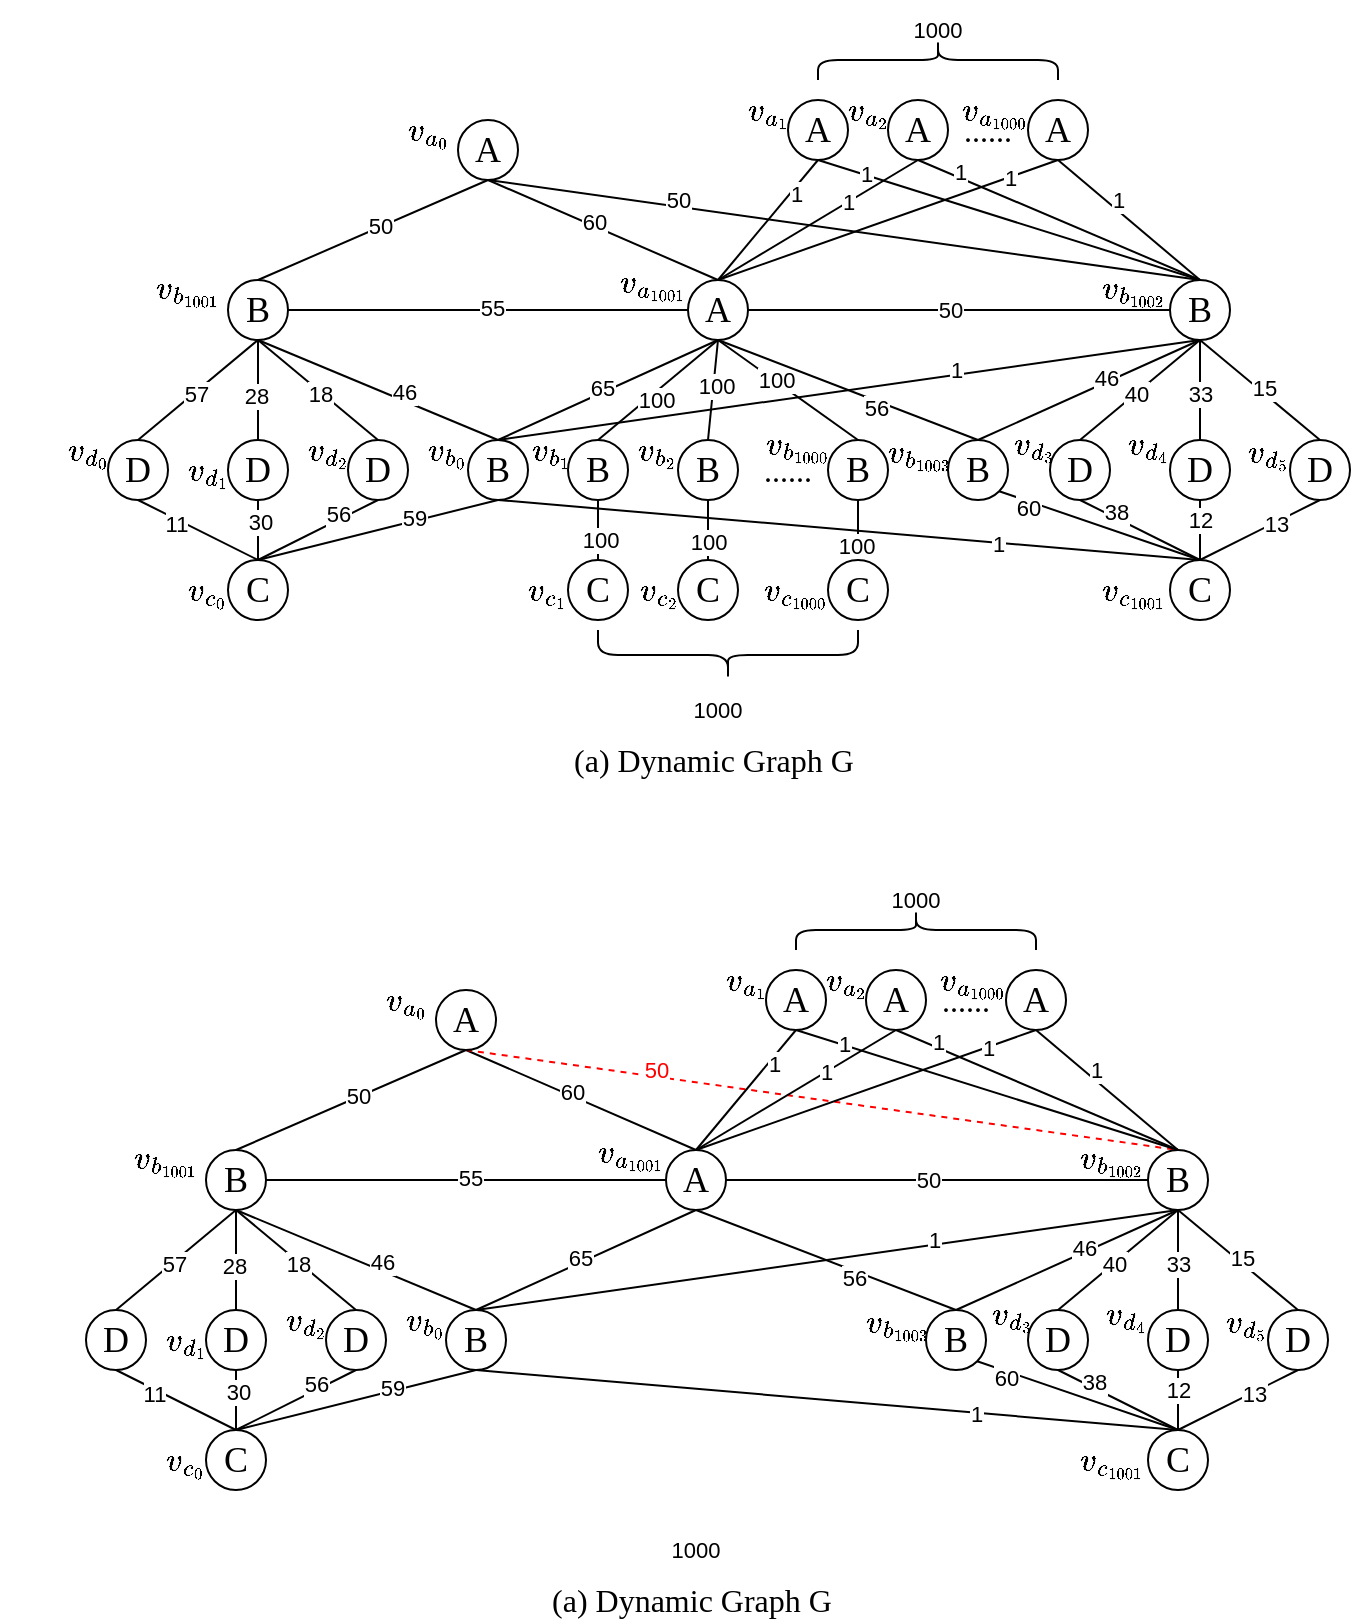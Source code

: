 <mxfile version="21.8.0" type="github">
  <diagram name="第 1 页" id="S1rpEItnTo3BRlyxE59Z">
    <mxGraphModel dx="1026" dy="598" grid="1" gridSize="10" guides="1" tooltips="1" connect="1" arrows="1" fold="1" page="1" pageScale="1" pageWidth="1169" pageHeight="1654" math="1" shadow="0">
      <root>
        <mxCell id="0" />
        <mxCell id="1" parent="0" />
        <mxCell id="5LiFxUVtHiR6opX1yhJC-1" style="edgeStyle=none;shape=connector;rounded=0;orthogonalLoop=1;jettySize=auto;html=1;exitX=0.5;exitY=1;exitDx=0;exitDy=0;entryX=0.5;entryY=0;entryDx=0;entryDy=0;labelBackgroundColor=default;strokeColor=default;align=center;verticalAlign=middle;fontFamily=Times New Roman;fontSize=18;fontColor=default;endArrow=none;endFill=0;" edge="1" parent="1" source="5LiFxUVtHiR6opX1yhJC-7" target="5LiFxUVtHiR6opX1yhJC-18">
          <mxGeometry relative="1" as="geometry" />
        </mxCell>
        <mxCell id="5LiFxUVtHiR6opX1yhJC-2" value="50" style="edgeLabel;html=1;align=center;verticalAlign=middle;resizable=0;points=[];fontSize=11;fontFamily=Helvetica;fontColor=default;" vertex="1" connectable="0" parent="5LiFxUVtHiR6opX1yhJC-1">
          <mxGeometry x="-0.091" y="-4" relative="1" as="geometry">
            <mxPoint y="4" as="offset" />
          </mxGeometry>
        </mxCell>
        <mxCell id="5LiFxUVtHiR6opX1yhJC-3" style="edgeStyle=none;shape=connector;rounded=0;orthogonalLoop=1;jettySize=auto;html=1;exitX=0.5;exitY=1;exitDx=0;exitDy=0;entryX=0.5;entryY=0;entryDx=0;entryDy=0;labelBackgroundColor=default;strokeColor=default;align=center;verticalAlign=middle;fontFamily=Times New Roman;fontSize=18;fontColor=default;endArrow=none;endFill=0;" edge="1" parent="1" source="5LiFxUVtHiR6opX1yhJC-7" target="5LiFxUVtHiR6opX1yhJC-51">
          <mxGeometry relative="1" as="geometry" />
        </mxCell>
        <mxCell id="5LiFxUVtHiR6opX1yhJC-4" value="60" style="edgeLabel;html=1;align=center;verticalAlign=middle;resizable=0;points=[];fontSize=11;fontFamily=Helvetica;fontColor=default;rotation=0;" vertex="1" connectable="0" parent="5LiFxUVtHiR6opX1yhJC-3">
          <mxGeometry x="-0.1" y="2" relative="1" as="geometry">
            <mxPoint as="offset" />
          </mxGeometry>
        </mxCell>
        <mxCell id="5LiFxUVtHiR6opX1yhJC-5" style="edgeStyle=none;shape=connector;rounded=0;orthogonalLoop=1;jettySize=auto;html=1;exitX=0.5;exitY=1;exitDx=0;exitDy=0;entryX=0.5;entryY=0;entryDx=0;entryDy=0;labelBackgroundColor=default;strokeColor=#000000;align=center;verticalAlign=middle;fontFamily=Times New Roman;fontSize=18;fontColor=default;endArrow=none;endFill=0;" edge="1" parent="1" source="5LiFxUVtHiR6opX1yhJC-7" target="5LiFxUVtHiR6opX1yhJC-28">
          <mxGeometry relative="1" as="geometry" />
        </mxCell>
        <mxCell id="5LiFxUVtHiR6opX1yhJC-6" value="50" style="edgeLabel;html=1;align=center;verticalAlign=middle;resizable=0;points=[];fontSize=11;fontFamily=Helvetica;fontColor=#000000;" vertex="1" connectable="0" parent="5LiFxUVtHiR6opX1yhJC-5">
          <mxGeometry x="-0.641" y="1" relative="1" as="geometry">
            <mxPoint x="31" y="2" as="offset" />
          </mxGeometry>
        </mxCell>
        <mxCell id="5LiFxUVtHiR6opX1yhJC-7" value="A" style="ellipse;whiteSpace=wrap;html=1;aspect=fixed;fontFamily=Times New Roman;fontSize=18;" vertex="1" parent="1">
          <mxGeometry x="225" y="110" width="30" height="30" as="geometry" />
        </mxCell>
        <mxCell id="5LiFxUVtHiR6opX1yhJC-8" style="edgeStyle=none;shape=connector;rounded=0;orthogonalLoop=1;jettySize=auto;html=1;exitX=1;exitY=0.5;exitDx=0;exitDy=0;entryX=0;entryY=0.5;entryDx=0;entryDy=0;labelBackgroundColor=default;strokeColor=default;align=center;verticalAlign=middle;fontFamily=Times New Roman;fontSize=18;fontColor=default;endArrow=none;endFill=0;" edge="1" parent="1" source="5LiFxUVtHiR6opX1yhJC-18" target="5LiFxUVtHiR6opX1yhJC-51">
          <mxGeometry relative="1" as="geometry" />
        </mxCell>
        <mxCell id="5LiFxUVtHiR6opX1yhJC-9" value="55" style="edgeLabel;html=1;align=center;verticalAlign=middle;resizable=0;points=[];fontSize=11;fontFamily=Helvetica;fontColor=default;" vertex="1" connectable="0" parent="5LiFxUVtHiR6opX1yhJC-8">
          <mxGeometry x="0.021" y="1" relative="1" as="geometry">
            <mxPoint as="offset" />
          </mxGeometry>
        </mxCell>
        <mxCell id="5LiFxUVtHiR6opX1yhJC-10" style="edgeStyle=none;shape=connector;rounded=0;orthogonalLoop=1;jettySize=auto;html=1;exitX=0.5;exitY=1;exitDx=0;exitDy=0;entryX=0.5;entryY=0;entryDx=0;entryDy=0;labelBackgroundColor=default;strokeColor=default;align=center;verticalAlign=middle;fontFamily=Times New Roman;fontSize=18;fontColor=default;endArrow=none;endFill=0;" edge="1" parent="1" source="5LiFxUVtHiR6opX1yhJC-18" target="5LiFxUVtHiR6opX1yhJC-57">
          <mxGeometry relative="1" as="geometry" />
        </mxCell>
        <mxCell id="5LiFxUVtHiR6opX1yhJC-11" value="57" style="edgeLabel;html=1;align=center;verticalAlign=middle;resizable=0;points=[];fontSize=11;fontFamily=Helvetica;fontColor=default;" vertex="1" connectable="0" parent="5LiFxUVtHiR6opX1yhJC-10">
          <mxGeometry x="0.021" y="-1" relative="1" as="geometry">
            <mxPoint y="2" as="offset" />
          </mxGeometry>
        </mxCell>
        <mxCell id="5LiFxUVtHiR6opX1yhJC-12" style="edgeStyle=none;shape=connector;rounded=0;orthogonalLoop=1;jettySize=auto;html=1;exitX=0.5;exitY=1;exitDx=0;exitDy=0;entryX=0.5;entryY=0;entryDx=0;entryDy=0;labelBackgroundColor=default;strokeColor=default;align=center;verticalAlign=middle;fontFamily=Times New Roman;fontSize=18;fontColor=default;endArrow=none;endFill=0;" edge="1" parent="1" source="5LiFxUVtHiR6opX1yhJC-18" target="5LiFxUVtHiR6opX1yhJC-60">
          <mxGeometry relative="1" as="geometry" />
        </mxCell>
        <mxCell id="5LiFxUVtHiR6opX1yhJC-13" value="28" style="edgeLabel;html=1;align=center;verticalAlign=middle;resizable=0;points=[];fontSize=11;fontFamily=Helvetica;fontColor=default;" vertex="1" connectable="0" parent="5LiFxUVtHiR6opX1yhJC-12">
          <mxGeometry x="0.129" y="-1" relative="1" as="geometry">
            <mxPoint as="offset" />
          </mxGeometry>
        </mxCell>
        <mxCell id="5LiFxUVtHiR6opX1yhJC-14" style="edgeStyle=none;shape=connector;rounded=0;orthogonalLoop=1;jettySize=auto;html=1;exitX=0.5;exitY=1;exitDx=0;exitDy=0;entryX=0.5;entryY=0;entryDx=0;entryDy=0;labelBackgroundColor=default;strokeColor=default;align=center;verticalAlign=middle;fontFamily=Times New Roman;fontSize=18;fontColor=default;endArrow=none;endFill=0;" edge="1" parent="1" source="5LiFxUVtHiR6opX1yhJC-18" target="5LiFxUVtHiR6opX1yhJC-66">
          <mxGeometry relative="1" as="geometry" />
        </mxCell>
        <mxCell id="5LiFxUVtHiR6opX1yhJC-15" value="18" style="edgeLabel;html=1;align=center;verticalAlign=middle;resizable=0;points=[];fontSize=11;fontFamily=Helvetica;fontColor=default;" vertex="1" connectable="0" parent="5LiFxUVtHiR6opX1yhJC-14">
          <mxGeometry x="0.066" relative="1" as="geometry">
            <mxPoint x="-1" as="offset" />
          </mxGeometry>
        </mxCell>
        <mxCell id="5LiFxUVtHiR6opX1yhJC-16" style="edgeStyle=none;shape=connector;rounded=0;orthogonalLoop=1;jettySize=auto;html=1;exitX=0.5;exitY=1;exitDx=0;exitDy=0;entryX=0.5;entryY=0;entryDx=0;entryDy=0;labelBackgroundColor=default;strokeColor=default;align=center;verticalAlign=middle;fontFamily=Times New Roman;fontSize=18;fontColor=default;endArrow=none;endFill=0;" edge="1" parent="1" source="5LiFxUVtHiR6opX1yhJC-18" target="5LiFxUVtHiR6opX1yhJC-54">
          <mxGeometry relative="1" as="geometry" />
        </mxCell>
        <mxCell id="5LiFxUVtHiR6opX1yhJC-17" value="46" style="edgeLabel;html=1;align=center;verticalAlign=middle;resizable=0;points=[];fontSize=11;fontFamily=Helvetica;fontColor=default;" vertex="1" connectable="0" parent="5LiFxUVtHiR6opX1yhJC-16">
          <mxGeometry x="0.196" y="4" relative="1" as="geometry">
            <mxPoint as="offset" />
          </mxGeometry>
        </mxCell>
        <mxCell id="5LiFxUVtHiR6opX1yhJC-18" value="B" style="ellipse;whiteSpace=wrap;html=1;aspect=fixed;fontFamily=Times New Roman;fontSize=18;" vertex="1" parent="1">
          <mxGeometry x="110" y="190" width="30" height="30" as="geometry" />
        </mxCell>
        <mxCell id="5LiFxUVtHiR6opX1yhJC-19" value="C" style="ellipse;whiteSpace=wrap;html=1;aspect=fixed;fontFamily=Times New Roman;fontSize=18;" vertex="1" parent="1">
          <mxGeometry x="581" y="330" width="30" height="30" as="geometry" />
        </mxCell>
        <mxCell id="5LiFxUVtHiR6opX1yhJC-20" style="edgeStyle=none;shape=connector;rounded=0;orthogonalLoop=1;jettySize=auto;html=1;exitX=0.5;exitY=1;exitDx=0;exitDy=0;entryX=0.5;entryY=0;entryDx=0;entryDy=0;labelBackgroundColor=default;strokeColor=default;align=center;verticalAlign=middle;fontFamily=Times New Roman;fontSize=18;fontColor=default;endArrow=none;endFill=0;" edge="1" parent="1" source="5LiFxUVtHiR6opX1yhJC-28" target="5LiFxUVtHiR6opX1yhJC-37">
          <mxGeometry relative="1" as="geometry" />
        </mxCell>
        <mxCell id="5LiFxUVtHiR6opX1yhJC-21" value="40" style="edgeLabel;html=1;align=center;verticalAlign=middle;resizable=0;points=[];fontSize=11;fontFamily=Helvetica;fontColor=default;" vertex="1" connectable="0" parent="5LiFxUVtHiR6opX1yhJC-20">
          <mxGeometry x="0.076" relative="1" as="geometry">
            <mxPoint as="offset" />
          </mxGeometry>
        </mxCell>
        <mxCell id="5LiFxUVtHiR6opX1yhJC-22" style="edgeStyle=none;shape=connector;rounded=0;orthogonalLoop=1;jettySize=auto;html=1;exitX=0.5;exitY=1;exitDx=0;exitDy=0;entryX=0.5;entryY=0;entryDx=0;entryDy=0;labelBackgroundColor=default;strokeColor=default;align=center;verticalAlign=middle;fontFamily=Times New Roman;fontSize=18;fontColor=default;endArrow=none;endFill=0;" edge="1" parent="1" source="5LiFxUVtHiR6opX1yhJC-28" target="5LiFxUVtHiR6opX1yhJC-63">
          <mxGeometry relative="1" as="geometry" />
        </mxCell>
        <mxCell id="5LiFxUVtHiR6opX1yhJC-23" value="33" style="edgeLabel;html=1;align=center;verticalAlign=middle;resizable=0;points=[];fontSize=11;fontFamily=Helvetica;fontColor=default;" vertex="1" connectable="0" parent="5LiFxUVtHiR6opX1yhJC-22">
          <mxGeometry x="0.072" relative="1" as="geometry">
            <mxPoint as="offset" />
          </mxGeometry>
        </mxCell>
        <mxCell id="5LiFxUVtHiR6opX1yhJC-24" style="edgeStyle=none;shape=connector;rounded=0;orthogonalLoop=1;jettySize=auto;html=1;exitX=0.5;exitY=1;exitDx=0;exitDy=0;entryX=0.5;entryY=0;entryDx=0;entryDy=0;labelBackgroundColor=default;strokeColor=default;align=center;verticalAlign=middle;fontFamily=Times New Roman;fontSize=18;fontColor=default;endArrow=none;endFill=0;" edge="1" parent="1" source="5LiFxUVtHiR6opX1yhJC-28" target="5LiFxUVtHiR6opX1yhJC-31">
          <mxGeometry relative="1" as="geometry" />
        </mxCell>
        <mxCell id="5LiFxUVtHiR6opX1yhJC-25" value="15" style="edgeLabel;html=1;align=center;verticalAlign=middle;resizable=0;points=[];fontSize=11;fontFamily=Helvetica;fontColor=default;" vertex="1" connectable="0" parent="5LiFxUVtHiR6opX1yhJC-24">
          <mxGeometry x="0.014" y="2" relative="1" as="geometry">
            <mxPoint as="offset" />
          </mxGeometry>
        </mxCell>
        <mxCell id="5LiFxUVtHiR6opX1yhJC-26" value="" style="edgeStyle=none;shape=connector;rounded=0;orthogonalLoop=1;jettySize=auto;html=1;exitX=0.5;exitY=1;exitDx=0;exitDy=0;entryX=0.5;entryY=0;entryDx=0;entryDy=0;labelBackgroundColor=default;strokeColor=default;align=center;verticalAlign=middle;fontFamily=Helvetica;fontSize=11;fontColor=default;endArrow=none;endFill=0;" edge="1" parent="1" source="5LiFxUVtHiR6opX1yhJC-28" target="5LiFxUVtHiR6opX1yhJC-79">
          <mxGeometry x="-0.176" y="-1" relative="1" as="geometry">
            <mxPoint as="offset" />
          </mxGeometry>
        </mxCell>
        <mxCell id="5LiFxUVtHiR6opX1yhJC-27" value="46" style="edgeLabel;html=1;align=center;verticalAlign=middle;resizable=0;points=[];fontSize=11;fontFamily=Helvetica;fontColor=default;" vertex="1" connectable="0" parent="5LiFxUVtHiR6opX1yhJC-26">
          <mxGeometry x="-0.179" y="-2" relative="1" as="geometry">
            <mxPoint x="-1" as="offset" />
          </mxGeometry>
        </mxCell>
        <mxCell id="5LiFxUVtHiR6opX1yhJC-28" value="B" style="ellipse;whiteSpace=wrap;html=1;aspect=fixed;fontFamily=Times New Roman;fontSize=18;" vertex="1" parent="1">
          <mxGeometry x="581" y="190" width="30" height="30" as="geometry" />
        </mxCell>
        <mxCell id="5LiFxUVtHiR6opX1yhJC-29" style="edgeStyle=none;shape=connector;rounded=0;orthogonalLoop=1;jettySize=auto;html=1;exitX=0.5;exitY=1;exitDx=0;exitDy=0;entryX=0.5;entryY=0;entryDx=0;entryDy=0;labelBackgroundColor=default;strokeColor=default;align=center;verticalAlign=middle;fontFamily=Times New Roman;fontSize=18;fontColor=default;endArrow=none;endFill=0;" edge="1" parent="1" source="5LiFxUVtHiR6opX1yhJC-31" target="5LiFxUVtHiR6opX1yhJC-19">
          <mxGeometry relative="1" as="geometry" />
        </mxCell>
        <mxCell id="5LiFxUVtHiR6opX1yhJC-30" value="13" style="edgeLabel;html=1;align=center;verticalAlign=middle;resizable=0;points=[];fontSize=11;fontFamily=Helvetica;fontColor=default;" vertex="1" connectable="0" parent="5LiFxUVtHiR6opX1yhJC-29">
          <mxGeometry x="-0.257" y="1" relative="1" as="geometry">
            <mxPoint as="offset" />
          </mxGeometry>
        </mxCell>
        <mxCell id="5LiFxUVtHiR6opX1yhJC-31" value="D" style="ellipse;whiteSpace=wrap;html=1;aspect=fixed;fontFamily=Times New Roman;fontSize=18;" vertex="1" parent="1">
          <mxGeometry x="641" y="270" width="30" height="30" as="geometry" />
        </mxCell>
        <mxCell id="5LiFxUVtHiR6opX1yhJC-32" style="edgeStyle=none;shape=connector;rounded=0;orthogonalLoop=1;jettySize=auto;html=1;exitX=0.5;exitY=0;exitDx=0;exitDy=0;entryX=0.5;entryY=1;entryDx=0;entryDy=0;labelBackgroundColor=default;strokeColor=default;align=center;verticalAlign=middle;fontFamily=Helvetica;fontSize=11;fontColor=default;endArrow=none;endFill=0;" edge="1" parent="1" source="5LiFxUVtHiR6opX1yhJC-34" target="5LiFxUVtHiR6opX1yhJC-54">
          <mxGeometry relative="1" as="geometry" />
        </mxCell>
        <mxCell id="5LiFxUVtHiR6opX1yhJC-33" value="59" style="edgeLabel;html=1;align=center;verticalAlign=middle;resizable=0;points=[];fontSize=11;fontFamily=Helvetica;fontColor=default;" vertex="1" connectable="0" parent="5LiFxUVtHiR6opX1yhJC-32">
          <mxGeometry x="0.309" y="2" relative="1" as="geometry">
            <mxPoint as="offset" />
          </mxGeometry>
        </mxCell>
        <mxCell id="5LiFxUVtHiR6opX1yhJC-34" value="C" style="ellipse;whiteSpace=wrap;html=1;aspect=fixed;fontFamily=Times New Roman;fontSize=18;" vertex="1" parent="1">
          <mxGeometry x="110" y="330" width="30" height="30" as="geometry" />
        </mxCell>
        <mxCell id="5LiFxUVtHiR6opX1yhJC-35" style="edgeStyle=none;shape=connector;rounded=0;orthogonalLoop=1;jettySize=auto;html=1;exitX=0.5;exitY=1;exitDx=0;exitDy=0;entryX=0.5;entryY=0;entryDx=0;entryDy=0;labelBackgroundColor=default;strokeColor=default;align=center;verticalAlign=middle;fontFamily=Times New Roman;fontSize=18;fontColor=default;endArrow=none;endFill=0;" edge="1" parent="1" source="5LiFxUVtHiR6opX1yhJC-37" target="5LiFxUVtHiR6opX1yhJC-19">
          <mxGeometry relative="1" as="geometry" />
        </mxCell>
        <mxCell id="5LiFxUVtHiR6opX1yhJC-36" value="38" style="edgeLabel;html=1;align=center;verticalAlign=middle;resizable=0;points=[];fontSize=11;fontFamily=Helvetica;fontColor=default;" vertex="1" connectable="0" parent="5LiFxUVtHiR6opX1yhJC-35">
          <mxGeometry x="-0.467" y="3" relative="1" as="geometry">
            <mxPoint as="offset" />
          </mxGeometry>
        </mxCell>
        <mxCell id="5LiFxUVtHiR6opX1yhJC-37" value="D" style="ellipse;whiteSpace=wrap;html=1;aspect=fixed;fontFamily=Times New Roman;fontSize=18;" vertex="1" parent="1">
          <mxGeometry x="521" y="270" width="30" height="30" as="geometry" />
        </mxCell>
        <mxCell id="5LiFxUVtHiR6opX1yhJC-38" style="edgeStyle=none;shape=connector;rounded=0;orthogonalLoop=1;jettySize=auto;html=1;exitX=1;exitY=0.5;exitDx=0;exitDy=0;labelBackgroundColor=default;strokeColor=#000000;align=center;verticalAlign=middle;fontFamily=Times New Roman;fontSize=18;fontColor=default;endArrow=none;endFill=0;" edge="1" parent="1" source="5LiFxUVtHiR6opX1yhJC-51" target="5LiFxUVtHiR6opX1yhJC-28">
          <mxGeometry relative="1" as="geometry" />
        </mxCell>
        <mxCell id="5LiFxUVtHiR6opX1yhJC-39" value="50" style="edgeLabel;html=1;align=center;verticalAlign=middle;resizable=0;points=[];fontSize=11;fontFamily=Helvetica;fontColor=#050505;" vertex="1" connectable="0" parent="5LiFxUVtHiR6opX1yhJC-38">
          <mxGeometry x="-0.058" y="-2" relative="1" as="geometry">
            <mxPoint x="1" y="-2" as="offset" />
          </mxGeometry>
        </mxCell>
        <mxCell id="5LiFxUVtHiR6opX1yhJC-40" style="edgeStyle=none;shape=connector;rounded=0;orthogonalLoop=1;jettySize=auto;html=1;exitX=0.5;exitY=1;exitDx=0;exitDy=0;entryX=0.5;entryY=0;entryDx=0;entryDy=0;labelBackgroundColor=default;strokeColor=default;align=center;verticalAlign=middle;fontFamily=Times New Roman;fontSize=18;fontColor=default;endArrow=none;endFill=0;" edge="1" parent="1" source="5LiFxUVtHiR6opX1yhJC-51" target="5LiFxUVtHiR6opX1yhJC-54">
          <mxGeometry relative="1" as="geometry" />
        </mxCell>
        <mxCell id="5LiFxUVtHiR6opX1yhJC-41" value="65" style="edgeLabel;html=1;align=center;verticalAlign=middle;resizable=0;points=[];fontSize=11;fontFamily=Helvetica;fontColor=default;" vertex="1" connectable="0" parent="5LiFxUVtHiR6opX1yhJC-40">
          <mxGeometry x="0.041" y="-3" relative="1" as="geometry">
            <mxPoint as="offset" />
          </mxGeometry>
        </mxCell>
        <mxCell id="5LiFxUVtHiR6opX1yhJC-42" style="edgeStyle=none;shape=connector;rounded=0;orthogonalLoop=1;jettySize=auto;html=1;exitX=0.5;exitY=1;exitDx=0;exitDy=0;labelBackgroundColor=default;strokeColor=default;align=center;verticalAlign=middle;fontFamily=Helvetica;fontSize=11;fontColor=default;endArrow=none;endFill=0;" edge="1" parent="1" source="5LiFxUVtHiR6opX1yhJC-51">
          <mxGeometry relative="1" as="geometry">
            <mxPoint x="354.737" y="220.474" as="targetPoint" />
          </mxGeometry>
        </mxCell>
        <mxCell id="5LiFxUVtHiR6opX1yhJC-43" style="edgeStyle=none;shape=connector;rounded=0;orthogonalLoop=1;jettySize=auto;html=1;exitX=0.5;exitY=1;exitDx=0;exitDy=0;entryX=0.5;entryY=0;entryDx=0;entryDy=0;labelBackgroundColor=default;strokeColor=default;align=center;verticalAlign=middle;fontFamily=Helvetica;fontSize=11;fontColor=default;endArrow=none;endFill=0;" edge="1" parent="1" source="5LiFxUVtHiR6opX1yhJC-51" target="5LiFxUVtHiR6opX1yhJC-70">
          <mxGeometry relative="1" as="geometry" />
        </mxCell>
        <mxCell id="5LiFxUVtHiR6opX1yhJC-44" value="100" style="edgeLabel;html=1;align=center;verticalAlign=middle;resizable=0;points=[];fontSize=11;fontFamily=Helvetica;fontColor=default;" vertex="1" connectable="0" parent="5LiFxUVtHiR6opX1yhJC-43">
          <mxGeometry x="0.115" y="3" relative="1" as="geometry">
            <mxPoint as="offset" />
          </mxGeometry>
        </mxCell>
        <mxCell id="5LiFxUVtHiR6opX1yhJC-45" style="edgeStyle=none;shape=connector;rounded=0;orthogonalLoop=1;jettySize=auto;html=1;exitX=0.5;exitY=1;exitDx=0;exitDy=0;entryX=0.5;entryY=0;entryDx=0;entryDy=0;labelBackgroundColor=default;strokeColor=default;align=center;verticalAlign=middle;fontFamily=Helvetica;fontSize=11;fontColor=default;endArrow=none;endFill=0;" edge="1" parent="1" source="5LiFxUVtHiR6opX1yhJC-51" target="5LiFxUVtHiR6opX1yhJC-73">
          <mxGeometry relative="1" as="geometry" />
        </mxCell>
        <mxCell id="5LiFxUVtHiR6opX1yhJC-46" value="100" style="edgeLabel;html=1;align=center;verticalAlign=middle;resizable=0;points=[];fontSize=11;fontFamily=Helvetica;fontColor=default;" vertex="1" connectable="0" parent="5LiFxUVtHiR6opX1yhJC-45">
          <mxGeometry x="0.186" y="1" relative="1" as="geometry">
            <mxPoint x="1" y="-7" as="offset" />
          </mxGeometry>
        </mxCell>
        <mxCell id="5LiFxUVtHiR6opX1yhJC-47" style="edgeStyle=none;shape=connector;rounded=0;orthogonalLoop=1;jettySize=auto;html=1;exitX=0.5;exitY=1;exitDx=0;exitDy=0;entryX=0.5;entryY=0;entryDx=0;entryDy=0;labelBackgroundColor=default;strokeColor=default;align=center;verticalAlign=middle;fontFamily=Helvetica;fontSize=11;fontColor=default;endArrow=none;endFill=0;" edge="1" parent="1" source="5LiFxUVtHiR6opX1yhJC-51" target="5LiFxUVtHiR6opX1yhJC-76">
          <mxGeometry relative="1" as="geometry" />
        </mxCell>
        <mxCell id="5LiFxUVtHiR6opX1yhJC-48" value="100" style="edgeLabel;html=1;align=center;verticalAlign=middle;resizable=0;points=[];fontSize=11;fontFamily=Helvetica;fontColor=default;" vertex="1" connectable="0" parent="5LiFxUVtHiR6opX1yhJC-47">
          <mxGeometry x="-0.185" y="1" relative="1" as="geometry">
            <mxPoint as="offset" />
          </mxGeometry>
        </mxCell>
        <mxCell id="5LiFxUVtHiR6opX1yhJC-49" style="edgeStyle=none;shape=connector;rounded=0;orthogonalLoop=1;jettySize=auto;html=1;exitX=0.5;exitY=1;exitDx=0;exitDy=0;entryX=0.5;entryY=0;entryDx=0;entryDy=0;labelBackgroundColor=default;strokeColor=default;align=center;verticalAlign=middle;fontFamily=Helvetica;fontSize=11;fontColor=default;endArrow=none;endFill=0;" edge="1" parent="1" source="5LiFxUVtHiR6opX1yhJC-51" target="5LiFxUVtHiR6opX1yhJC-79">
          <mxGeometry relative="1" as="geometry" />
        </mxCell>
        <mxCell id="5LiFxUVtHiR6opX1yhJC-50" value="56" style="edgeLabel;html=1;align=center;verticalAlign=middle;resizable=0;points=[];fontSize=11;fontFamily=Helvetica;fontColor=default;" vertex="1" connectable="0" parent="5LiFxUVtHiR6opX1yhJC-49">
          <mxGeometry x="-0.21" y="2" relative="1" as="geometry">
            <mxPoint x="27" y="16" as="offset" />
          </mxGeometry>
        </mxCell>
        <mxCell id="5LiFxUVtHiR6opX1yhJC-51" value="A" style="ellipse;whiteSpace=wrap;html=1;aspect=fixed;fontFamily=Times New Roman;fontSize=18;" vertex="1" parent="1">
          <mxGeometry x="340" y="190" width="30" height="30" as="geometry" />
        </mxCell>
        <mxCell id="5LiFxUVtHiR6opX1yhJC-52" style="edgeStyle=none;shape=connector;rounded=0;orthogonalLoop=1;jettySize=auto;html=1;exitX=0.5;exitY=1;exitDx=0;exitDy=0;entryX=0.5;entryY=0;entryDx=0;entryDy=0;labelBackgroundColor=default;strokeColor=default;align=center;verticalAlign=middle;fontFamily=Helvetica;fontSize=11;fontColor=default;endArrow=none;endFill=0;" edge="1" parent="1" source="5LiFxUVtHiR6opX1yhJC-54" target="5LiFxUVtHiR6opX1yhJC-19">
          <mxGeometry relative="1" as="geometry" />
        </mxCell>
        <mxCell id="5LiFxUVtHiR6opX1yhJC-53" value="1" style="edgeLabel;html=1;align=center;verticalAlign=middle;resizable=0;points=[];fontSize=11;fontFamily=Helvetica;fontColor=default;" vertex="1" connectable="0" parent="5LiFxUVtHiR6opX1yhJC-52">
          <mxGeometry x="0.423" relative="1" as="geometry">
            <mxPoint as="offset" />
          </mxGeometry>
        </mxCell>
        <mxCell id="5LiFxUVtHiR6opX1yhJC-54" value="B" style="ellipse;whiteSpace=wrap;html=1;aspect=fixed;fontFamily=Times New Roman;fontSize=18;" vertex="1" parent="1">
          <mxGeometry x="230" y="270" width="30" height="30" as="geometry" />
        </mxCell>
        <mxCell id="5LiFxUVtHiR6opX1yhJC-55" style="edgeStyle=none;shape=connector;rounded=0;orthogonalLoop=1;jettySize=auto;html=1;exitX=0.5;exitY=1;exitDx=0;exitDy=0;entryX=0.5;entryY=0;entryDx=0;entryDy=0;labelBackgroundColor=default;strokeColor=default;align=center;verticalAlign=middle;fontFamily=Times New Roman;fontSize=18;fontColor=default;endArrow=none;endFill=0;" edge="1" parent="1" source="5LiFxUVtHiR6opX1yhJC-57" target="5LiFxUVtHiR6opX1yhJC-34">
          <mxGeometry relative="1" as="geometry" />
        </mxCell>
        <mxCell id="5LiFxUVtHiR6opX1yhJC-56" value="11" style="edgeLabel;html=1;align=center;verticalAlign=middle;resizable=0;points=[];fontSize=11;fontFamily=Helvetica;fontColor=default;" vertex="1" connectable="0" parent="5LiFxUVtHiR6opX1yhJC-55">
          <mxGeometry x="-0.331" y="-2" relative="1" as="geometry">
            <mxPoint as="offset" />
          </mxGeometry>
        </mxCell>
        <mxCell id="5LiFxUVtHiR6opX1yhJC-57" value="D" style="ellipse;whiteSpace=wrap;html=1;aspect=fixed;fontFamily=Times New Roman;fontSize=18;" vertex="1" parent="1">
          <mxGeometry x="50" y="270" width="30" height="30" as="geometry" />
        </mxCell>
        <mxCell id="5LiFxUVtHiR6opX1yhJC-58" style="edgeStyle=none;shape=connector;rounded=0;orthogonalLoop=1;jettySize=auto;html=1;exitX=0.5;exitY=1;exitDx=0;exitDy=0;entryX=0.5;entryY=0;entryDx=0;entryDy=0;labelBackgroundColor=default;strokeColor=default;align=center;verticalAlign=middle;fontFamily=Times New Roman;fontSize=18;fontColor=default;endArrow=none;endFill=0;" edge="1" parent="1" source="5LiFxUVtHiR6opX1yhJC-60" target="5LiFxUVtHiR6opX1yhJC-34">
          <mxGeometry relative="1" as="geometry" />
        </mxCell>
        <mxCell id="5LiFxUVtHiR6opX1yhJC-59" value="30" style="edgeLabel;html=1;align=center;verticalAlign=middle;resizable=0;points=[];fontSize=11;fontFamily=Helvetica;fontColor=default;" vertex="1" connectable="0" parent="5LiFxUVtHiR6opX1yhJC-58">
          <mxGeometry x="-0.108" y="1" relative="1" as="geometry">
            <mxPoint y="-3" as="offset" />
          </mxGeometry>
        </mxCell>
        <mxCell id="5LiFxUVtHiR6opX1yhJC-60" value="D" style="ellipse;whiteSpace=wrap;html=1;aspect=fixed;fontFamily=Times New Roman;fontSize=18;" vertex="1" parent="1">
          <mxGeometry x="110" y="270" width="30" height="30" as="geometry" />
        </mxCell>
        <mxCell id="5LiFxUVtHiR6opX1yhJC-61" style="edgeStyle=none;shape=connector;rounded=0;orthogonalLoop=1;jettySize=auto;html=1;exitX=0.5;exitY=1;exitDx=0;exitDy=0;labelBackgroundColor=default;strokeColor=default;align=center;verticalAlign=middle;fontFamily=Times New Roman;fontSize=18;fontColor=default;endArrow=none;endFill=0;" edge="1" parent="1" source="5LiFxUVtHiR6opX1yhJC-63" target="5LiFxUVtHiR6opX1yhJC-19">
          <mxGeometry relative="1" as="geometry" />
        </mxCell>
        <mxCell id="5LiFxUVtHiR6opX1yhJC-62" value="12" style="edgeLabel;html=1;align=center;verticalAlign=middle;resizable=0;points=[];fontSize=11;fontFamily=Helvetica;fontColor=default;" vertex="1" connectable="0" parent="5LiFxUVtHiR6opX1yhJC-61">
          <mxGeometry x="-0.337" relative="1" as="geometry">
            <mxPoint as="offset" />
          </mxGeometry>
        </mxCell>
        <mxCell id="5LiFxUVtHiR6opX1yhJC-63" value="D" style="ellipse;whiteSpace=wrap;html=1;aspect=fixed;fontFamily=Times New Roman;fontSize=18;" vertex="1" parent="1">
          <mxGeometry x="581" y="270" width="30" height="30" as="geometry" />
        </mxCell>
        <mxCell id="5LiFxUVtHiR6opX1yhJC-64" style="edgeStyle=none;shape=connector;rounded=0;orthogonalLoop=1;jettySize=auto;html=1;exitX=0.5;exitY=1;exitDx=0;exitDy=0;entryX=0.5;entryY=0;entryDx=0;entryDy=0;labelBackgroundColor=default;strokeColor=default;align=center;verticalAlign=middle;fontFamily=Times New Roman;fontSize=18;fontColor=default;endArrow=none;endFill=0;" edge="1" parent="1" source="5LiFxUVtHiR6opX1yhJC-66" target="5LiFxUVtHiR6opX1yhJC-34">
          <mxGeometry relative="1" as="geometry" />
        </mxCell>
        <mxCell id="5LiFxUVtHiR6opX1yhJC-65" value="56" style="edgeLabel;html=1;align=center;verticalAlign=middle;resizable=0;points=[];fontSize=11;fontFamily=Helvetica;fontColor=default;" vertex="1" connectable="0" parent="5LiFxUVtHiR6opX1yhJC-64">
          <mxGeometry x="-0.359" y="-3" relative="1" as="geometry">
            <mxPoint as="offset" />
          </mxGeometry>
        </mxCell>
        <mxCell id="5LiFxUVtHiR6opX1yhJC-66" value="D" style="ellipse;whiteSpace=wrap;html=1;aspect=fixed;fontFamily=Times New Roman;fontSize=18;" vertex="1" parent="1">
          <mxGeometry x="170" y="270" width="30" height="30" as="geometry" />
        </mxCell>
        <mxCell id="5LiFxUVtHiR6opX1yhJC-67" value="(a) Dynamic Graph G&amp;nbsp;" style="text;html=1;strokeColor=none;fillColor=none;align=center;verticalAlign=middle;whiteSpace=wrap;rounded=0;fontSize=16;fontFamily=Times New Roman;fontColor=default;" vertex="1" parent="1">
          <mxGeometry x="220" y="420" width="270" height="20" as="geometry" />
        </mxCell>
        <mxCell id="5LiFxUVtHiR6opX1yhJC-68" style="edgeStyle=none;shape=connector;rounded=0;orthogonalLoop=1;jettySize=auto;html=1;exitX=0.5;exitY=1;exitDx=0;exitDy=0;labelBackgroundColor=default;strokeColor=default;align=center;verticalAlign=middle;fontFamily=Helvetica;fontSize=11;fontColor=default;endArrow=none;endFill=0;" edge="1" parent="1" source="5LiFxUVtHiR6opX1yhJC-70" target="5LiFxUVtHiR6opX1yhJC-83">
          <mxGeometry relative="1" as="geometry" />
        </mxCell>
        <mxCell id="5LiFxUVtHiR6opX1yhJC-69" value="100" style="edgeLabel;html=1;align=center;verticalAlign=middle;resizable=0;points=[];fontSize=11;fontFamily=Helvetica;fontColor=default;" vertex="1" connectable="0" parent="5LiFxUVtHiR6opX1yhJC-68">
          <mxGeometry x="0.154" y="1" relative="1" as="geometry">
            <mxPoint y="2" as="offset" />
          </mxGeometry>
        </mxCell>
        <mxCell id="5LiFxUVtHiR6opX1yhJC-70" value="B" style="ellipse;whiteSpace=wrap;html=1;aspect=fixed;fontFamily=Times New Roman;fontSize=18;" vertex="1" parent="1">
          <mxGeometry x="280" y="270" width="30" height="30" as="geometry" />
        </mxCell>
        <mxCell id="5LiFxUVtHiR6opX1yhJC-71" style="edgeStyle=none;shape=connector;rounded=0;orthogonalLoop=1;jettySize=auto;html=1;exitX=0.5;exitY=1;exitDx=0;exitDy=0;entryX=0.5;entryY=0;entryDx=0;entryDy=0;labelBackgroundColor=default;strokeColor=default;align=center;verticalAlign=middle;fontFamily=Helvetica;fontSize=11;fontColor=default;endArrow=none;endFill=0;" edge="1" parent="1" source="5LiFxUVtHiR6opX1yhJC-73" target="5LiFxUVtHiR6opX1yhJC-84">
          <mxGeometry relative="1" as="geometry" />
        </mxCell>
        <mxCell id="5LiFxUVtHiR6opX1yhJC-72" value="100" style="edgeLabel;html=1;align=center;verticalAlign=middle;resizable=0;points=[];fontSize=11;fontFamily=Helvetica;fontColor=default;" vertex="1" connectable="0" parent="5LiFxUVtHiR6opX1yhJC-71">
          <mxGeometry x="0.295" relative="1" as="geometry">
            <mxPoint y="1" as="offset" />
          </mxGeometry>
        </mxCell>
        <mxCell id="5LiFxUVtHiR6opX1yhJC-73" value="B" style="ellipse;whiteSpace=wrap;html=1;aspect=fixed;fontFamily=Times New Roman;fontSize=18;" vertex="1" parent="1">
          <mxGeometry x="335" y="270" width="30" height="30" as="geometry" />
        </mxCell>
        <mxCell id="5LiFxUVtHiR6opX1yhJC-74" style="edgeStyle=none;shape=connector;rounded=0;orthogonalLoop=1;jettySize=auto;html=1;exitX=0.5;exitY=1;exitDx=0;exitDy=0;entryX=0.5;entryY=0;entryDx=0;entryDy=0;labelBackgroundColor=default;strokeColor=default;align=center;verticalAlign=middle;fontFamily=Helvetica;fontSize=11;fontColor=default;endArrow=none;endFill=0;" edge="1" parent="1" source="5LiFxUVtHiR6opX1yhJC-76" target="5LiFxUVtHiR6opX1yhJC-85">
          <mxGeometry relative="1" as="geometry" />
        </mxCell>
        <mxCell id="5LiFxUVtHiR6opX1yhJC-75" value="100" style="edgeLabel;html=1;align=center;verticalAlign=middle;resizable=0;points=[];fontSize=11;fontFamily=Helvetica;fontColor=default;" vertex="1" connectable="0" parent="5LiFxUVtHiR6opX1yhJC-74">
          <mxGeometry x="0.014" y="-1" relative="1" as="geometry">
            <mxPoint y="8" as="offset" />
          </mxGeometry>
        </mxCell>
        <mxCell id="5LiFxUVtHiR6opX1yhJC-76" value="B" style="ellipse;whiteSpace=wrap;html=1;aspect=fixed;fontFamily=Times New Roman;fontSize=18;" vertex="1" parent="1">
          <mxGeometry x="410" y="270" width="30" height="30" as="geometry" />
        </mxCell>
        <mxCell id="5LiFxUVtHiR6opX1yhJC-77" style="edgeStyle=none;shape=connector;rounded=0;orthogonalLoop=1;jettySize=auto;html=1;exitX=1;exitY=1;exitDx=0;exitDy=0;entryX=0.5;entryY=0;entryDx=0;entryDy=0;labelBackgroundColor=default;strokeColor=default;align=center;verticalAlign=middle;fontFamily=Helvetica;fontSize=11;fontColor=default;endArrow=none;endFill=0;" edge="1" parent="1" source="5LiFxUVtHiR6opX1yhJC-79" target="5LiFxUVtHiR6opX1yhJC-19">
          <mxGeometry relative="1" as="geometry" />
        </mxCell>
        <mxCell id="5LiFxUVtHiR6opX1yhJC-78" value="60" style="edgeLabel;html=1;align=center;verticalAlign=middle;resizable=0;points=[];fontSize=11;fontFamily=Helvetica;fontColor=default;" vertex="1" connectable="0" parent="5LiFxUVtHiR6opX1yhJC-77">
          <mxGeometry x="-0.691" y="-3" relative="1" as="geometry">
            <mxPoint as="offset" />
          </mxGeometry>
        </mxCell>
        <mxCell id="5LiFxUVtHiR6opX1yhJC-79" value="B" style="ellipse;whiteSpace=wrap;html=1;aspect=fixed;fontFamily=Times New Roman;fontSize=18;" vertex="1" parent="1">
          <mxGeometry x="470" y="270" width="30" height="30" as="geometry" />
        </mxCell>
        <mxCell id="5LiFxUVtHiR6opX1yhJC-80" value="......" style="text;html=1;strokeColor=none;fillColor=none;align=center;verticalAlign=middle;whiteSpace=wrap;rounded=0;fontSize=16;fontFamily=Times New Roman;fontColor=default;" vertex="1" parent="1">
          <mxGeometry x="360" y="270" width="60" height="30" as="geometry" />
        </mxCell>
        <mxCell id="5LiFxUVtHiR6opX1yhJC-81" value="" style="shape=curlyBracket;whiteSpace=wrap;html=1;rounded=1;labelPosition=left;verticalLabelPosition=middle;align=right;verticalAlign=middle;fontFamily=Helvetica;fontSize=11;fontColor=default;rotation=-90;" vertex="1" parent="1">
          <mxGeometry x="347.5" y="312.5" width="25" height="130" as="geometry" />
        </mxCell>
        <mxCell id="5LiFxUVtHiR6opX1yhJC-82" value="1000" style="text;html=1;strokeColor=none;fillColor=none;align=center;verticalAlign=middle;whiteSpace=wrap;rounded=0;fontSize=11;fontFamily=Helvetica;fontColor=default;" vertex="1" parent="1">
          <mxGeometry x="325" y="390" width="60" height="30" as="geometry" />
        </mxCell>
        <mxCell id="5LiFxUVtHiR6opX1yhJC-83" value="C" style="ellipse;whiteSpace=wrap;html=1;aspect=fixed;fontFamily=Times New Roman;fontSize=18;" vertex="1" parent="1">
          <mxGeometry x="280" y="330" width="30" height="30" as="geometry" />
        </mxCell>
        <mxCell id="5LiFxUVtHiR6opX1yhJC-84" value="C" style="ellipse;whiteSpace=wrap;html=1;aspect=fixed;fontFamily=Times New Roman;fontSize=18;" vertex="1" parent="1">
          <mxGeometry x="335" y="330" width="30" height="30" as="geometry" />
        </mxCell>
        <mxCell id="5LiFxUVtHiR6opX1yhJC-85" value="C" style="ellipse;whiteSpace=wrap;html=1;aspect=fixed;fontFamily=Times New Roman;fontSize=18;" vertex="1" parent="1">
          <mxGeometry x="410" y="330" width="30" height="30" as="geometry" />
        </mxCell>
        <mxCell id="5LiFxUVtHiR6opX1yhJC-86" style="edgeStyle=none;shape=connector;rounded=0;orthogonalLoop=1;jettySize=auto;html=1;exitX=0.5;exitY=1;exitDx=0;exitDy=0;entryX=0.5;entryY=0;entryDx=0;entryDy=0;labelBackgroundColor=default;strokeColor=default;align=center;verticalAlign=middle;fontFamily=Helvetica;fontSize=11;fontColor=default;endArrow=none;endFill=0;" edge="1" parent="1" source="5LiFxUVtHiR6opX1yhJC-90" target="5LiFxUVtHiR6opX1yhJC-51">
          <mxGeometry relative="1" as="geometry" />
        </mxCell>
        <mxCell id="5LiFxUVtHiR6opX1yhJC-87" value="1" style="edgeLabel;html=1;align=center;verticalAlign=middle;resizable=0;points=[];fontSize=11;fontFamily=Helvetica;fontColor=default;" vertex="1" connectable="0" parent="5LiFxUVtHiR6opX1yhJC-86">
          <mxGeometry x="-0.505" y="1" relative="1" as="geometry">
            <mxPoint y="1" as="offset" />
          </mxGeometry>
        </mxCell>
        <mxCell id="5LiFxUVtHiR6opX1yhJC-88" style="edgeStyle=none;shape=connector;rounded=0;orthogonalLoop=1;jettySize=auto;html=1;exitX=0.5;exitY=1;exitDx=0;exitDy=0;entryX=0.5;entryY=0;entryDx=0;entryDy=0;labelBackgroundColor=default;strokeColor=default;align=center;verticalAlign=middle;fontFamily=Helvetica;fontSize=11;fontColor=default;endArrow=none;endFill=0;" edge="1" parent="1" source="5LiFxUVtHiR6opX1yhJC-90" target="5LiFxUVtHiR6opX1yhJC-28">
          <mxGeometry relative="1" as="geometry" />
        </mxCell>
        <mxCell id="5LiFxUVtHiR6opX1yhJC-89" value="1" style="edgeLabel;html=1;align=center;verticalAlign=middle;resizable=0;points=[];fontSize=11;fontFamily=Helvetica;fontColor=default;" vertex="1" connectable="0" parent="5LiFxUVtHiR6opX1yhJC-88">
          <mxGeometry x="-0.755" y="1" relative="1" as="geometry">
            <mxPoint as="offset" />
          </mxGeometry>
        </mxCell>
        <mxCell id="5LiFxUVtHiR6opX1yhJC-90" value="A" style="ellipse;whiteSpace=wrap;html=1;aspect=fixed;fontFamily=Times New Roman;fontSize=18;" vertex="1" parent="1">
          <mxGeometry x="390" y="100" width="30" height="30" as="geometry" />
        </mxCell>
        <mxCell id="5LiFxUVtHiR6opX1yhJC-91" style="edgeStyle=none;shape=connector;rounded=0;orthogonalLoop=1;jettySize=auto;html=1;exitX=0.5;exitY=1;exitDx=0;exitDy=0;entryX=0.5;entryY=0;entryDx=0;entryDy=0;labelBackgroundColor=default;strokeColor=default;align=center;verticalAlign=middle;fontFamily=Helvetica;fontSize=11;fontColor=default;endArrow=none;endFill=0;" edge="1" parent="1" source="5LiFxUVtHiR6opX1yhJC-95" target="5LiFxUVtHiR6opX1yhJC-51">
          <mxGeometry relative="1" as="geometry" />
        </mxCell>
        <mxCell id="5LiFxUVtHiR6opX1yhJC-92" value="1" style="edgeLabel;html=1;align=center;verticalAlign=middle;resizable=0;points=[];fontSize=11;fontFamily=Helvetica;fontColor=default;" vertex="1" connectable="0" parent="5LiFxUVtHiR6opX1yhJC-91">
          <mxGeometry x="-0.284" y="-1" relative="1" as="geometry">
            <mxPoint x="1" as="offset" />
          </mxGeometry>
        </mxCell>
        <mxCell id="5LiFxUVtHiR6opX1yhJC-93" style="edgeStyle=none;shape=connector;rounded=0;orthogonalLoop=1;jettySize=auto;html=1;exitX=0.5;exitY=1;exitDx=0;exitDy=0;entryX=0.5;entryY=0;entryDx=0;entryDy=0;labelBackgroundColor=default;strokeColor=default;align=center;verticalAlign=middle;fontFamily=Helvetica;fontSize=11;fontColor=default;endArrow=none;endFill=0;" edge="1" parent="1" source="5LiFxUVtHiR6opX1yhJC-95" target="5LiFxUVtHiR6opX1yhJC-28">
          <mxGeometry relative="1" as="geometry" />
        </mxCell>
        <mxCell id="5LiFxUVtHiR6opX1yhJC-94" value="1" style="edgeLabel;html=1;align=center;verticalAlign=middle;resizable=0;points=[];fontSize=11;fontFamily=Helvetica;fontColor=default;" vertex="1" connectable="0" parent="5LiFxUVtHiR6opX1yhJC-93">
          <mxGeometry x="-0.718" y="2" relative="1" as="geometry">
            <mxPoint y="-1" as="offset" />
          </mxGeometry>
        </mxCell>
        <mxCell id="5LiFxUVtHiR6opX1yhJC-95" value="A" style="ellipse;whiteSpace=wrap;html=1;aspect=fixed;fontFamily=Times New Roman;fontSize=18;" vertex="1" parent="1">
          <mxGeometry x="440" y="100" width="30" height="30" as="geometry" />
        </mxCell>
        <mxCell id="5LiFxUVtHiR6opX1yhJC-96" style="edgeStyle=none;shape=connector;rounded=0;orthogonalLoop=1;jettySize=auto;html=1;exitX=0.5;exitY=1;exitDx=0;exitDy=0;entryX=0.5;entryY=0;entryDx=0;entryDy=0;labelBackgroundColor=default;strokeColor=default;align=center;verticalAlign=middle;fontFamily=Helvetica;fontSize=11;fontColor=default;endArrow=none;endFill=0;" edge="1" parent="1" source="5LiFxUVtHiR6opX1yhJC-100" target="5LiFxUVtHiR6opX1yhJC-51">
          <mxGeometry relative="1" as="geometry" />
        </mxCell>
        <mxCell id="5LiFxUVtHiR6opX1yhJC-97" value="1" style="edgeLabel;html=1;align=center;verticalAlign=middle;resizable=0;points=[];fontSize=11;fontFamily=Helvetica;fontColor=default;" vertex="1" connectable="0" parent="5LiFxUVtHiR6opX1yhJC-96">
          <mxGeometry x="-0.719" relative="1" as="geometry">
            <mxPoint as="offset" />
          </mxGeometry>
        </mxCell>
        <mxCell id="5LiFxUVtHiR6opX1yhJC-98" style="edgeStyle=none;shape=connector;rounded=0;orthogonalLoop=1;jettySize=auto;html=1;exitX=0.5;exitY=1;exitDx=0;exitDy=0;entryX=0.5;entryY=0;entryDx=0;entryDy=0;labelBackgroundColor=default;strokeColor=default;align=center;verticalAlign=middle;fontFamily=Helvetica;fontSize=11;fontColor=default;endArrow=none;endFill=0;" edge="1" parent="1" source="5LiFxUVtHiR6opX1yhJC-100" target="5LiFxUVtHiR6opX1yhJC-28">
          <mxGeometry relative="1" as="geometry" />
        </mxCell>
        <mxCell id="5LiFxUVtHiR6opX1yhJC-99" value="1" style="edgeLabel;html=1;align=center;verticalAlign=middle;resizable=0;points=[];fontSize=11;fontFamily=Helvetica;fontColor=default;" vertex="1" connectable="0" parent="5LiFxUVtHiR6opX1yhJC-98">
          <mxGeometry x="-0.242" y="4" relative="1" as="geometry">
            <mxPoint as="offset" />
          </mxGeometry>
        </mxCell>
        <mxCell id="5LiFxUVtHiR6opX1yhJC-100" value="A" style="ellipse;whiteSpace=wrap;html=1;aspect=fixed;fontFamily=Times New Roman;fontSize=18;" vertex="1" parent="1">
          <mxGeometry x="510" y="100" width="30" height="30" as="geometry" />
        </mxCell>
        <mxCell id="5LiFxUVtHiR6opX1yhJC-101" value="......" style="text;html=1;strokeColor=none;fillColor=none;align=center;verticalAlign=middle;whiteSpace=wrap;rounded=0;fontSize=16;fontFamily=Times New Roman;fontColor=default;" vertex="1" parent="1">
          <mxGeometry x="460" y="100" width="60" height="30" as="geometry" />
        </mxCell>
        <mxCell id="5LiFxUVtHiR6opX1yhJC-102" value="" style="shape=curlyBracket;whiteSpace=wrap;html=1;rounded=1;labelPosition=left;verticalLabelPosition=middle;align=right;verticalAlign=middle;fontFamily=Helvetica;fontSize=11;fontColor=default;rotation=90;size=0.5;" vertex="1" parent="1">
          <mxGeometry x="455" y="20" width="20" height="120" as="geometry" />
        </mxCell>
        <mxCell id="5LiFxUVtHiR6opX1yhJC-103" value="1000" style="text;html=1;strokeColor=none;fillColor=none;align=center;verticalAlign=middle;whiteSpace=wrap;rounded=0;fontSize=11;fontFamily=Helvetica;fontColor=default;" vertex="1" parent="1">
          <mxGeometry x="435" y="50" width="60" height="30" as="geometry" />
        </mxCell>
        <mxCell id="5LiFxUVtHiR6opX1yhJC-104" value="&lt;br style=&quot;font-size: 16px;&quot;&gt;$$v_{a_0}$$" style="text;html=1;strokeColor=none;fillColor=none;align=center;verticalAlign=middle;whiteSpace=wrap;rounded=0;fontSize=16;fontFamily=Times New Roman;fontColor=default;" vertex="1" parent="1">
          <mxGeometry x="180" y="90" width="60" height="30" as="geometry" />
        </mxCell>
        <mxCell id="5LiFxUVtHiR6opX1yhJC-105" value="&lt;br style=&quot;font-size: 16px;&quot;&gt;$$v_{a_1}$$" style="text;html=1;strokeColor=none;fillColor=none;align=center;verticalAlign=middle;whiteSpace=wrap;rounded=0;fontSize=16;fontFamily=Times New Roman;fontColor=default;" vertex="1" parent="1">
          <mxGeometry x="350" y="80" width="60" height="30" as="geometry" />
        </mxCell>
        <mxCell id="5LiFxUVtHiR6opX1yhJC-106" style="edgeStyle=none;shape=connector;rounded=0;orthogonalLoop=1;jettySize=auto;html=1;exitX=0.5;exitY=1;exitDx=0;exitDy=0;labelBackgroundColor=default;strokeColor=default;align=center;verticalAlign=middle;fontFamily=Helvetica;fontSize=11;fontColor=default;endArrow=none;endFill=0;" edge="1" parent="1" source="5LiFxUVtHiR6opX1yhJC-105" target="5LiFxUVtHiR6opX1yhJC-105">
          <mxGeometry relative="1" as="geometry" />
        </mxCell>
        <mxCell id="5LiFxUVtHiR6opX1yhJC-107" value="&lt;br style=&quot;font-size: 16px;&quot;&gt;$$v_{a_2}$$" style="text;html=1;strokeColor=none;fillColor=none;align=center;verticalAlign=middle;whiteSpace=wrap;rounded=0;fontSize=16;fontFamily=Times New Roman;fontColor=default;" vertex="1" parent="1">
          <mxGeometry x="400" y="80" width="60" height="30" as="geometry" />
        </mxCell>
        <mxCell id="5LiFxUVtHiR6opX1yhJC-108" value="&lt;br style=&quot;font-size: 16px;&quot;&gt;$$v_{a_{1000}}$$" style="text;html=1;strokeColor=none;fillColor=none;align=center;verticalAlign=middle;whiteSpace=wrap;rounded=0;fontSize=16;fontFamily=Times New Roman;fontColor=default;" vertex="1" parent="1">
          <mxGeometry x="464" y="80" width="60" height="30" as="geometry" />
        </mxCell>
        <mxCell id="5LiFxUVtHiR6opX1yhJC-109" value="&lt;br style=&quot;font-size: 16px;&quot;&gt;$$v_{a_{1001}}$$" style="text;html=1;strokeColor=none;fillColor=none;align=center;verticalAlign=middle;whiteSpace=wrap;rounded=0;fontSize=16;fontFamily=Times New Roman;fontColor=default;" vertex="1" parent="1">
          <mxGeometry x="293" y="166" width="60" height="30" as="geometry" />
        </mxCell>
        <mxCell id="5LiFxUVtHiR6opX1yhJC-110" value="&lt;br style=&quot;font-size: 16px;&quot;&gt;$$v_{b_0}$$" style="text;html=1;strokeColor=none;fillColor=none;align=center;verticalAlign=middle;whiteSpace=wrap;rounded=0;fontSize=16;fontFamily=Times New Roman;fontColor=default;" vertex="1" parent="1">
          <mxGeometry x="190" y="250" width="60" height="30" as="geometry" />
        </mxCell>
        <mxCell id="5LiFxUVtHiR6opX1yhJC-111" value="&lt;br style=&quot;font-size: 16px;&quot;&gt;$$v_{b_1}$$" style="text;html=1;strokeColor=none;fillColor=none;align=center;verticalAlign=middle;whiteSpace=wrap;rounded=0;fontSize=16;fontFamily=Times New Roman;fontColor=default;" vertex="1" parent="1">
          <mxGeometry x="242" y="250" width="60" height="30" as="geometry" />
        </mxCell>
        <mxCell id="5LiFxUVtHiR6opX1yhJC-112" value="&lt;br style=&quot;font-size: 16px;&quot;&gt;$$v_{b_2}$$" style="text;html=1;strokeColor=none;fillColor=none;align=center;verticalAlign=middle;whiteSpace=wrap;rounded=0;fontSize=16;fontFamily=Times New Roman;fontColor=default;" vertex="1" parent="1">
          <mxGeometry x="295" y="250" width="60" height="30" as="geometry" />
        </mxCell>
        <mxCell id="5LiFxUVtHiR6opX1yhJC-113" value="&lt;br style=&quot;font-size: 16px;&quot;&gt;$$v_{b_{1000}}$$" style="text;html=1;strokeColor=none;fillColor=none;align=center;verticalAlign=middle;whiteSpace=wrap;rounded=0;fontSize=16;fontFamily=Times New Roman;fontColor=default;" vertex="1" parent="1">
          <mxGeometry x="365" y="247" width="60" height="30" as="geometry" />
        </mxCell>
        <mxCell id="5LiFxUVtHiR6opX1yhJC-114" value="&lt;br style=&quot;font-size: 16px;&quot;&gt;$$v_{b_{1001}}$$" style="text;html=1;strokeColor=none;fillColor=none;align=center;verticalAlign=middle;whiteSpace=wrap;rounded=0;fontSize=16;fontFamily=Times New Roman;fontColor=default;" vertex="1" parent="1">
          <mxGeometry x="60" y="169" width="60" height="30" as="geometry" />
        </mxCell>
        <mxCell id="5LiFxUVtHiR6opX1yhJC-115" value="&lt;br style=&quot;font-size: 16px;&quot;&gt;$$v_{b_{1002}}$$" style="text;html=1;strokeColor=none;fillColor=none;align=center;verticalAlign=middle;whiteSpace=wrap;rounded=0;fontSize=16;fontFamily=Times New Roman;fontColor=default;" vertex="1" parent="1">
          <mxGeometry x="533" y="169" width="60" height="30" as="geometry" />
        </mxCell>
        <mxCell id="5LiFxUVtHiR6opX1yhJC-116" value="&lt;br style=&quot;font-size: 16px;&quot;&gt;$$v_{b_{1003}}$$" style="text;html=1;strokeColor=none;fillColor=none;align=center;verticalAlign=middle;whiteSpace=wrap;rounded=0;fontSize=16;fontFamily=Times New Roman;fontColor=default;" vertex="1" parent="1">
          <mxGeometry x="426" y="251" width="60" height="30" as="geometry" />
        </mxCell>
        <mxCell id="5LiFxUVtHiR6opX1yhJC-117" style="edgeStyle=none;shape=connector;rounded=0;orthogonalLoop=1;jettySize=auto;html=1;exitX=0.5;exitY=1;exitDx=0;exitDy=0;labelBackgroundColor=default;strokeColor=default;align=center;verticalAlign=middle;fontFamily=Helvetica;fontSize=11;fontColor=default;endArrow=none;endFill=0;" edge="1" parent="1">
          <mxGeometry relative="1" as="geometry">
            <mxPoint x="40" y="280" as="sourcePoint" />
            <mxPoint x="40" y="280" as="targetPoint" />
          </mxGeometry>
        </mxCell>
        <mxCell id="5LiFxUVtHiR6opX1yhJC-118" value="&lt;br style=&quot;font-size: 16px;&quot;&gt;$$v_{d_1}$$" style="text;html=1;strokeColor=none;fillColor=none;align=center;verticalAlign=middle;whiteSpace=wrap;rounded=0;fontSize=16;fontFamily=Times New Roman;fontColor=default;" vertex="1" parent="1">
          <mxGeometry x="70" y="260" width="60" height="30" as="geometry" />
        </mxCell>
        <mxCell id="5LiFxUVtHiR6opX1yhJC-119" value="&lt;br style=&quot;font-size: 16px;&quot;&gt;$$v_{d_2}$$" style="text;html=1;strokeColor=none;fillColor=none;align=center;verticalAlign=middle;whiteSpace=wrap;rounded=0;fontSize=16;fontFamily=Times New Roman;fontColor=default;" vertex="1" parent="1">
          <mxGeometry x="130" y="250" width="60" height="30" as="geometry" />
        </mxCell>
        <mxCell id="5LiFxUVtHiR6opX1yhJC-120" value="&lt;br style=&quot;font-size: 16px;&quot;&gt;$$v_{d_3}$$" style="text;html=1;strokeColor=none;fillColor=none;align=center;verticalAlign=middle;whiteSpace=wrap;rounded=0;fontSize=16;fontFamily=Times New Roman;fontColor=default;" vertex="1" parent="1">
          <mxGeometry x="483" y="247" width="60" height="30" as="geometry" />
        </mxCell>
        <mxCell id="5LiFxUVtHiR6opX1yhJC-121" value="&lt;br style=&quot;font-size: 16px;&quot;&gt;$$v_{d_4}$$" style="text;html=1;strokeColor=none;fillColor=none;align=center;verticalAlign=middle;whiteSpace=wrap;rounded=0;fontSize=16;fontFamily=Times New Roman;fontColor=default;" vertex="1" parent="1">
          <mxGeometry x="540" y="247" width="60" height="30" as="geometry" />
        </mxCell>
        <mxCell id="5LiFxUVtHiR6opX1yhJC-122" value="&lt;br style=&quot;font-size: 16px;&quot;&gt;$$v_{d_5}$$" style="text;html=1;strokeColor=none;fillColor=none;align=center;verticalAlign=middle;whiteSpace=wrap;rounded=0;fontSize=16;fontFamily=Times New Roman;fontColor=default;" vertex="1" parent="1">
          <mxGeometry x="600" y="251" width="60" height="30" as="geometry" />
        </mxCell>
        <mxCell id="5LiFxUVtHiR6opX1yhJC-123" value="&lt;br style=&quot;font-size: 16px;&quot;&gt;$$v_{c_0}$$" style="text;html=1;strokeColor=none;fillColor=none;align=center;verticalAlign=middle;whiteSpace=wrap;rounded=0;fontSize=16;fontFamily=Times New Roman;fontColor=default;" vertex="1" parent="1">
          <mxGeometry x="70" y="320" width="60" height="30" as="geometry" />
        </mxCell>
        <mxCell id="5LiFxUVtHiR6opX1yhJC-124" value="&lt;br style=&quot;font-size: 16px;&quot;&gt;$$v_{c_1}$$" style="text;html=1;strokeColor=none;fillColor=none;align=center;verticalAlign=middle;whiteSpace=wrap;rounded=0;fontSize=16;fontFamily=Times New Roman;fontColor=default;" vertex="1" parent="1">
          <mxGeometry x="240" y="320" width="60" height="30" as="geometry" />
        </mxCell>
        <mxCell id="5LiFxUVtHiR6opX1yhJC-125" value="&lt;br style=&quot;font-size: 16px;&quot;&gt;$$v_{c_2}$$" style="text;html=1;strokeColor=none;fillColor=none;align=center;verticalAlign=middle;whiteSpace=wrap;rounded=0;fontSize=16;fontFamily=Times New Roman;fontColor=default;" vertex="1" parent="1">
          <mxGeometry x="296" y="320" width="60" height="30" as="geometry" />
        </mxCell>
        <mxCell id="5LiFxUVtHiR6opX1yhJC-126" value="&lt;br style=&quot;font-size: 16px;&quot;&gt;$$v_{c_{1000}}$$" style="text;html=1;strokeColor=none;fillColor=none;align=center;verticalAlign=middle;whiteSpace=wrap;rounded=0;fontSize=16;fontFamily=Times New Roman;fontColor=default;" vertex="1" parent="1">
          <mxGeometry x="363.5" y="320" width="60" height="30" as="geometry" />
        </mxCell>
        <mxCell id="5LiFxUVtHiR6opX1yhJC-127" value="&lt;br style=&quot;font-size: 16px;&quot;&gt;$$v_{c_{1001}}$$" style="text;html=1;strokeColor=none;fillColor=none;align=center;verticalAlign=middle;whiteSpace=wrap;rounded=0;fontSize=16;fontFamily=Times New Roman;fontColor=default;" vertex="1" parent="1">
          <mxGeometry x="533" y="320" width="60" height="30" as="geometry" />
        </mxCell>
        <mxCell id="5LiFxUVtHiR6opX1yhJC-128" style="edgeStyle=none;shape=connector;rounded=0;orthogonalLoop=1;jettySize=auto;html=1;exitX=0.5;exitY=1;exitDx=0;exitDy=0;labelBackgroundColor=default;strokeColor=default;align=center;verticalAlign=middle;fontFamily=Helvetica;fontSize=11;fontColor=default;endArrow=none;endFill=0;" edge="1" parent="1" source="5LiFxUVtHiR6opX1yhJC-127" target="5LiFxUVtHiR6opX1yhJC-127">
          <mxGeometry relative="1" as="geometry" />
        </mxCell>
        <mxCell id="5LiFxUVtHiR6opX1yhJC-129" style="edgeStyle=none;shape=connector;rounded=0;orthogonalLoop=1;jettySize=auto;html=1;exitX=0.5;exitY=1;exitDx=0;exitDy=0;labelBackgroundColor=default;strokeColor=default;align=center;verticalAlign=middle;fontFamily=Helvetica;fontSize=11;fontColor=default;endArrow=none;endFill=0;entryX=0.5;entryY=0;entryDx=0;entryDy=0;" edge="1" parent="1" source="5LiFxUVtHiR6opX1yhJC-28" target="5LiFxUVtHiR6opX1yhJC-54">
          <mxGeometry relative="1" as="geometry">
            <mxPoint x="250" y="270" as="targetPoint" />
          </mxGeometry>
        </mxCell>
        <mxCell id="5LiFxUVtHiR6opX1yhJC-130" value="1" style="edgeLabel;html=1;align=center;verticalAlign=middle;resizable=0;points=[];fontSize=11;fontFamily=Helvetica;fontColor=default;" vertex="1" connectable="0" parent="5LiFxUVtHiR6opX1yhJC-129">
          <mxGeometry x="-0.475" y="2" relative="1" as="geometry">
            <mxPoint x="-30" as="offset" />
          </mxGeometry>
        </mxCell>
        <mxCell id="5LiFxUVtHiR6opX1yhJC-131" style="edgeStyle=none;shape=connector;rounded=0;orthogonalLoop=1;jettySize=auto;html=1;exitX=0.5;exitY=1;exitDx=0;exitDy=0;labelBackgroundColor=default;strokeColor=default;align=center;verticalAlign=middle;fontFamily=Helvetica;fontSize=11;fontColor=default;endArrow=none;endFill=0;" edge="1" parent="1" source="5LiFxUVtHiR6opX1yhJC-116" target="5LiFxUVtHiR6opX1yhJC-116">
          <mxGeometry relative="1" as="geometry" />
        </mxCell>
        <mxCell id="5LiFxUVtHiR6opX1yhJC-132" style="edgeStyle=none;shape=connector;rounded=0;orthogonalLoop=1;jettySize=auto;html=1;exitX=0.5;exitY=1;exitDx=0;exitDy=0;labelBackgroundColor=default;strokeColor=default;align=center;verticalAlign=middle;fontFamily=Helvetica;fontSize=11;fontColor=default;endArrow=none;endFill=0;" edge="1" parent="1" source="5LiFxUVtHiR6opX1yhJC-122" target="5LiFxUVtHiR6opX1yhJC-122">
          <mxGeometry relative="1" as="geometry" />
        </mxCell>
        <mxCell id="5LiFxUVtHiR6opX1yhJC-133" style="edgeStyle=none;shape=connector;rounded=0;orthogonalLoop=1;jettySize=auto;html=1;exitX=0.5;exitY=1;exitDx=0;exitDy=0;labelBackgroundColor=default;strokeColor=default;align=center;verticalAlign=middle;fontFamily=Helvetica;fontSize=11;fontColor=default;endArrow=none;endFill=0;" edge="1" parent="1" source="5LiFxUVtHiR6opX1yhJC-122" target="5LiFxUVtHiR6opX1yhJC-122">
          <mxGeometry relative="1" as="geometry" />
        </mxCell>
        <mxCell id="5LiFxUVtHiR6opX1yhJC-134" value="&lt;br style=&quot;font-size: 16px;&quot;&gt;$$v_{d_0}$$" style="text;html=1;strokeColor=none;fillColor=none;align=center;verticalAlign=middle;whiteSpace=wrap;rounded=0;fontSize=16;fontFamily=Times New Roman;fontColor=default;" vertex="1" parent="1">
          <mxGeometry x="10" y="250" width="60" height="30" as="geometry" />
        </mxCell>
        <mxCell id="5LiFxUVtHiR6opX1yhJC-135" style="edgeStyle=orthogonalEdgeStyle;rounded=0;orthogonalLoop=1;jettySize=auto;html=1;exitX=0.5;exitY=1;exitDx=0;exitDy=0;" edge="1" parent="1" source="5LiFxUVtHiR6opX1yhJC-118" target="5LiFxUVtHiR6opX1yhJC-118">
          <mxGeometry relative="1" as="geometry" />
        </mxCell>
        <mxCell id="5LiFxUVtHiR6opX1yhJC-136" style="edgeStyle=none;shape=connector;rounded=0;orthogonalLoop=1;jettySize=auto;html=1;exitX=0.5;exitY=1;exitDx=0;exitDy=0;entryX=0.5;entryY=0;entryDx=0;entryDy=0;labelBackgroundColor=default;strokeColor=default;align=center;verticalAlign=middle;fontFamily=Times New Roman;fontSize=18;fontColor=default;endArrow=none;endFill=0;" edge="1" parent="1" source="5LiFxUVtHiR6opX1yhJC-142" target="5LiFxUVtHiR6opX1yhJC-153">
          <mxGeometry relative="1" as="geometry" />
        </mxCell>
        <mxCell id="5LiFxUVtHiR6opX1yhJC-137" value="50" style="edgeLabel;html=1;align=center;verticalAlign=middle;resizable=0;points=[];fontSize=11;fontFamily=Helvetica;fontColor=default;" vertex="1" connectable="0" parent="5LiFxUVtHiR6opX1yhJC-136">
          <mxGeometry x="-0.091" y="-4" relative="1" as="geometry">
            <mxPoint y="4" as="offset" />
          </mxGeometry>
        </mxCell>
        <mxCell id="5LiFxUVtHiR6opX1yhJC-138" style="edgeStyle=none;shape=connector;rounded=0;orthogonalLoop=1;jettySize=auto;html=1;exitX=0.5;exitY=1;exitDx=0;exitDy=0;entryX=0.5;entryY=0;entryDx=0;entryDy=0;labelBackgroundColor=default;strokeColor=default;align=center;verticalAlign=middle;fontFamily=Times New Roman;fontSize=18;fontColor=default;endArrow=none;endFill=0;" edge="1" parent="1" source="5LiFxUVtHiR6opX1yhJC-142" target="5LiFxUVtHiR6opX1yhJC-186">
          <mxGeometry relative="1" as="geometry" />
        </mxCell>
        <mxCell id="5LiFxUVtHiR6opX1yhJC-139" value="60" style="edgeLabel;html=1;align=center;verticalAlign=middle;resizable=0;points=[];fontSize=11;fontFamily=Helvetica;fontColor=default;rotation=0;" vertex="1" connectable="0" parent="5LiFxUVtHiR6opX1yhJC-138">
          <mxGeometry x="-0.1" y="2" relative="1" as="geometry">
            <mxPoint as="offset" />
          </mxGeometry>
        </mxCell>
        <mxCell id="5LiFxUVtHiR6opX1yhJC-140" style="edgeStyle=none;shape=connector;rounded=0;orthogonalLoop=1;jettySize=auto;html=1;exitX=0.5;exitY=1;exitDx=0;exitDy=0;entryX=0.5;entryY=0;entryDx=0;entryDy=0;labelBackgroundColor=default;strokeColor=#ff0000;align=center;verticalAlign=middle;fontFamily=Times New Roman;fontSize=18;fontColor=default;endArrow=none;endFill=0;dashed=1;" edge="1" parent="1" source="5LiFxUVtHiR6opX1yhJC-142" target="5LiFxUVtHiR6opX1yhJC-163">
          <mxGeometry relative="1" as="geometry" />
        </mxCell>
        <mxCell id="5LiFxUVtHiR6opX1yhJC-141" value="50" style="edgeLabel;html=1;align=center;verticalAlign=middle;resizable=0;points=[];fontSize=11;fontFamily=Helvetica;fontColor=#ff0000;" vertex="1" connectable="0" parent="5LiFxUVtHiR6opX1yhJC-140">
          <mxGeometry x="-0.641" y="1" relative="1" as="geometry">
            <mxPoint x="31" y="2" as="offset" />
          </mxGeometry>
        </mxCell>
        <mxCell id="5LiFxUVtHiR6opX1yhJC-142" value="A" style="ellipse;whiteSpace=wrap;html=1;aspect=fixed;fontFamily=Times New Roman;fontSize=18;" vertex="1" parent="1">
          <mxGeometry x="214" y="545" width="30" height="30" as="geometry" />
        </mxCell>
        <mxCell id="5LiFxUVtHiR6opX1yhJC-143" style="edgeStyle=none;shape=connector;rounded=0;orthogonalLoop=1;jettySize=auto;html=1;exitX=1;exitY=0.5;exitDx=0;exitDy=0;entryX=0;entryY=0.5;entryDx=0;entryDy=0;labelBackgroundColor=default;strokeColor=default;align=center;verticalAlign=middle;fontFamily=Times New Roman;fontSize=18;fontColor=default;endArrow=none;endFill=0;" edge="1" parent="1" source="5LiFxUVtHiR6opX1yhJC-153" target="5LiFxUVtHiR6opX1yhJC-186">
          <mxGeometry relative="1" as="geometry" />
        </mxCell>
        <mxCell id="5LiFxUVtHiR6opX1yhJC-144" value="55" style="edgeLabel;html=1;align=center;verticalAlign=middle;resizable=0;points=[];fontSize=11;fontFamily=Helvetica;fontColor=default;" vertex="1" connectable="0" parent="5LiFxUVtHiR6opX1yhJC-143">
          <mxGeometry x="0.021" y="1" relative="1" as="geometry">
            <mxPoint as="offset" />
          </mxGeometry>
        </mxCell>
        <mxCell id="5LiFxUVtHiR6opX1yhJC-145" style="edgeStyle=none;shape=connector;rounded=0;orthogonalLoop=1;jettySize=auto;html=1;exitX=0.5;exitY=1;exitDx=0;exitDy=0;entryX=0.5;entryY=0;entryDx=0;entryDy=0;labelBackgroundColor=default;strokeColor=default;align=center;verticalAlign=middle;fontFamily=Times New Roman;fontSize=18;fontColor=default;endArrow=none;endFill=0;" edge="1" parent="1" source="5LiFxUVtHiR6opX1yhJC-153" target="5LiFxUVtHiR6opX1yhJC-192">
          <mxGeometry relative="1" as="geometry" />
        </mxCell>
        <mxCell id="5LiFxUVtHiR6opX1yhJC-146" value="57" style="edgeLabel;html=1;align=center;verticalAlign=middle;resizable=0;points=[];fontSize=11;fontFamily=Helvetica;fontColor=default;" vertex="1" connectable="0" parent="5LiFxUVtHiR6opX1yhJC-145">
          <mxGeometry x="0.021" y="-1" relative="1" as="geometry">
            <mxPoint y="2" as="offset" />
          </mxGeometry>
        </mxCell>
        <mxCell id="5LiFxUVtHiR6opX1yhJC-147" style="edgeStyle=none;shape=connector;rounded=0;orthogonalLoop=1;jettySize=auto;html=1;exitX=0.5;exitY=1;exitDx=0;exitDy=0;entryX=0.5;entryY=0;entryDx=0;entryDy=0;labelBackgroundColor=default;strokeColor=default;align=center;verticalAlign=middle;fontFamily=Times New Roman;fontSize=18;fontColor=default;endArrow=none;endFill=0;" edge="1" parent="1" source="5LiFxUVtHiR6opX1yhJC-153" target="5LiFxUVtHiR6opX1yhJC-195">
          <mxGeometry relative="1" as="geometry" />
        </mxCell>
        <mxCell id="5LiFxUVtHiR6opX1yhJC-148" value="28" style="edgeLabel;html=1;align=center;verticalAlign=middle;resizable=0;points=[];fontSize=11;fontFamily=Helvetica;fontColor=default;" vertex="1" connectable="0" parent="5LiFxUVtHiR6opX1yhJC-147">
          <mxGeometry x="0.129" y="-1" relative="1" as="geometry">
            <mxPoint as="offset" />
          </mxGeometry>
        </mxCell>
        <mxCell id="5LiFxUVtHiR6opX1yhJC-149" style="edgeStyle=none;shape=connector;rounded=0;orthogonalLoop=1;jettySize=auto;html=1;exitX=0.5;exitY=1;exitDx=0;exitDy=0;entryX=0.5;entryY=0;entryDx=0;entryDy=0;labelBackgroundColor=default;strokeColor=default;align=center;verticalAlign=middle;fontFamily=Times New Roman;fontSize=18;fontColor=default;endArrow=none;endFill=0;" edge="1" parent="1" source="5LiFxUVtHiR6opX1yhJC-153" target="5LiFxUVtHiR6opX1yhJC-201">
          <mxGeometry relative="1" as="geometry" />
        </mxCell>
        <mxCell id="5LiFxUVtHiR6opX1yhJC-150" value="18" style="edgeLabel;html=1;align=center;verticalAlign=middle;resizable=0;points=[];fontSize=11;fontFamily=Helvetica;fontColor=default;" vertex="1" connectable="0" parent="5LiFxUVtHiR6opX1yhJC-149">
          <mxGeometry x="0.066" relative="1" as="geometry">
            <mxPoint x="-1" as="offset" />
          </mxGeometry>
        </mxCell>
        <mxCell id="5LiFxUVtHiR6opX1yhJC-151" style="edgeStyle=none;shape=connector;rounded=0;orthogonalLoop=1;jettySize=auto;html=1;exitX=0.5;exitY=1;exitDx=0;exitDy=0;entryX=0.5;entryY=0;entryDx=0;entryDy=0;labelBackgroundColor=default;strokeColor=default;align=center;verticalAlign=middle;fontFamily=Times New Roman;fontSize=18;fontColor=default;endArrow=none;endFill=0;" edge="1" parent="1" source="5LiFxUVtHiR6opX1yhJC-153" target="5LiFxUVtHiR6opX1yhJC-189">
          <mxGeometry relative="1" as="geometry" />
        </mxCell>
        <mxCell id="5LiFxUVtHiR6opX1yhJC-152" value="46" style="edgeLabel;html=1;align=center;verticalAlign=middle;resizable=0;points=[];fontSize=11;fontFamily=Helvetica;fontColor=default;" vertex="1" connectable="0" parent="5LiFxUVtHiR6opX1yhJC-151">
          <mxGeometry x="0.196" y="4" relative="1" as="geometry">
            <mxPoint as="offset" />
          </mxGeometry>
        </mxCell>
        <mxCell id="5LiFxUVtHiR6opX1yhJC-153" value="B" style="ellipse;whiteSpace=wrap;html=1;aspect=fixed;fontFamily=Times New Roman;fontSize=18;" vertex="1" parent="1">
          <mxGeometry x="99" y="625" width="30" height="30" as="geometry" />
        </mxCell>
        <mxCell id="5LiFxUVtHiR6opX1yhJC-154" value="C" style="ellipse;whiteSpace=wrap;html=1;aspect=fixed;fontFamily=Times New Roman;fontSize=18;" vertex="1" parent="1">
          <mxGeometry x="570" y="765" width="30" height="30" as="geometry" />
        </mxCell>
        <mxCell id="5LiFxUVtHiR6opX1yhJC-155" style="edgeStyle=none;shape=connector;rounded=0;orthogonalLoop=1;jettySize=auto;html=1;exitX=0.5;exitY=1;exitDx=0;exitDy=0;entryX=0.5;entryY=0;entryDx=0;entryDy=0;labelBackgroundColor=default;strokeColor=default;align=center;verticalAlign=middle;fontFamily=Times New Roman;fontSize=18;fontColor=default;endArrow=none;endFill=0;" edge="1" parent="1" source="5LiFxUVtHiR6opX1yhJC-163" target="5LiFxUVtHiR6opX1yhJC-172">
          <mxGeometry relative="1" as="geometry" />
        </mxCell>
        <mxCell id="5LiFxUVtHiR6opX1yhJC-156" value="40" style="edgeLabel;html=1;align=center;verticalAlign=middle;resizable=0;points=[];fontSize=11;fontFamily=Helvetica;fontColor=default;" vertex="1" connectable="0" parent="5LiFxUVtHiR6opX1yhJC-155">
          <mxGeometry x="0.076" relative="1" as="geometry">
            <mxPoint as="offset" />
          </mxGeometry>
        </mxCell>
        <mxCell id="5LiFxUVtHiR6opX1yhJC-157" style="edgeStyle=none;shape=connector;rounded=0;orthogonalLoop=1;jettySize=auto;html=1;exitX=0.5;exitY=1;exitDx=0;exitDy=0;entryX=0.5;entryY=0;entryDx=0;entryDy=0;labelBackgroundColor=default;strokeColor=default;align=center;verticalAlign=middle;fontFamily=Times New Roman;fontSize=18;fontColor=default;endArrow=none;endFill=0;" edge="1" parent="1" source="5LiFxUVtHiR6opX1yhJC-163" target="5LiFxUVtHiR6opX1yhJC-198">
          <mxGeometry relative="1" as="geometry" />
        </mxCell>
        <mxCell id="5LiFxUVtHiR6opX1yhJC-158" value="33" style="edgeLabel;html=1;align=center;verticalAlign=middle;resizable=0;points=[];fontSize=11;fontFamily=Helvetica;fontColor=default;" vertex="1" connectable="0" parent="5LiFxUVtHiR6opX1yhJC-157">
          <mxGeometry x="0.072" relative="1" as="geometry">
            <mxPoint as="offset" />
          </mxGeometry>
        </mxCell>
        <mxCell id="5LiFxUVtHiR6opX1yhJC-159" style="edgeStyle=none;shape=connector;rounded=0;orthogonalLoop=1;jettySize=auto;html=1;exitX=0.5;exitY=1;exitDx=0;exitDy=0;entryX=0.5;entryY=0;entryDx=0;entryDy=0;labelBackgroundColor=default;strokeColor=default;align=center;verticalAlign=middle;fontFamily=Times New Roman;fontSize=18;fontColor=default;endArrow=none;endFill=0;" edge="1" parent="1" source="5LiFxUVtHiR6opX1yhJC-163" target="5LiFxUVtHiR6opX1yhJC-166">
          <mxGeometry relative="1" as="geometry" />
        </mxCell>
        <mxCell id="5LiFxUVtHiR6opX1yhJC-160" value="15" style="edgeLabel;html=1;align=center;verticalAlign=middle;resizable=0;points=[];fontSize=11;fontFamily=Helvetica;fontColor=default;" vertex="1" connectable="0" parent="5LiFxUVtHiR6opX1yhJC-159">
          <mxGeometry x="0.014" y="2" relative="1" as="geometry">
            <mxPoint as="offset" />
          </mxGeometry>
        </mxCell>
        <mxCell id="5LiFxUVtHiR6opX1yhJC-161" value="" style="edgeStyle=none;shape=connector;rounded=0;orthogonalLoop=1;jettySize=auto;html=1;exitX=0.5;exitY=1;exitDx=0;exitDy=0;entryX=0.5;entryY=0;entryDx=0;entryDy=0;labelBackgroundColor=default;strokeColor=default;align=center;verticalAlign=middle;fontFamily=Helvetica;fontSize=11;fontColor=default;endArrow=none;endFill=0;" edge="1" parent="1" source="5LiFxUVtHiR6opX1yhJC-163" target="5LiFxUVtHiR6opX1yhJC-214">
          <mxGeometry x="-0.176" y="-1" relative="1" as="geometry">
            <mxPoint as="offset" />
          </mxGeometry>
        </mxCell>
        <mxCell id="5LiFxUVtHiR6opX1yhJC-162" value="46" style="edgeLabel;html=1;align=center;verticalAlign=middle;resizable=0;points=[];fontSize=11;fontFamily=Helvetica;fontColor=default;" vertex="1" connectable="0" parent="5LiFxUVtHiR6opX1yhJC-161">
          <mxGeometry x="-0.179" y="-2" relative="1" as="geometry">
            <mxPoint x="-1" as="offset" />
          </mxGeometry>
        </mxCell>
        <mxCell id="5LiFxUVtHiR6opX1yhJC-163" value="B" style="ellipse;whiteSpace=wrap;html=1;aspect=fixed;fontFamily=Times New Roman;fontSize=18;" vertex="1" parent="1">
          <mxGeometry x="570" y="625" width="30" height="30" as="geometry" />
        </mxCell>
        <mxCell id="5LiFxUVtHiR6opX1yhJC-164" style="edgeStyle=none;shape=connector;rounded=0;orthogonalLoop=1;jettySize=auto;html=1;exitX=0.5;exitY=1;exitDx=0;exitDy=0;entryX=0.5;entryY=0;entryDx=0;entryDy=0;labelBackgroundColor=default;strokeColor=default;align=center;verticalAlign=middle;fontFamily=Times New Roman;fontSize=18;fontColor=default;endArrow=none;endFill=0;" edge="1" parent="1" source="5LiFxUVtHiR6opX1yhJC-166" target="5LiFxUVtHiR6opX1yhJC-154">
          <mxGeometry relative="1" as="geometry" />
        </mxCell>
        <mxCell id="5LiFxUVtHiR6opX1yhJC-165" value="13" style="edgeLabel;html=1;align=center;verticalAlign=middle;resizable=0;points=[];fontSize=11;fontFamily=Helvetica;fontColor=default;" vertex="1" connectable="0" parent="5LiFxUVtHiR6opX1yhJC-164">
          <mxGeometry x="-0.257" y="1" relative="1" as="geometry">
            <mxPoint as="offset" />
          </mxGeometry>
        </mxCell>
        <mxCell id="5LiFxUVtHiR6opX1yhJC-166" value="D" style="ellipse;whiteSpace=wrap;html=1;aspect=fixed;fontFamily=Times New Roman;fontSize=18;" vertex="1" parent="1">
          <mxGeometry x="630" y="705" width="30" height="30" as="geometry" />
        </mxCell>
        <mxCell id="5LiFxUVtHiR6opX1yhJC-167" style="edgeStyle=none;shape=connector;rounded=0;orthogonalLoop=1;jettySize=auto;html=1;exitX=0.5;exitY=0;exitDx=0;exitDy=0;entryX=0.5;entryY=1;entryDx=0;entryDy=0;labelBackgroundColor=default;strokeColor=default;align=center;verticalAlign=middle;fontFamily=Helvetica;fontSize=11;fontColor=default;endArrow=none;endFill=0;" edge="1" parent="1" source="5LiFxUVtHiR6opX1yhJC-169" target="5LiFxUVtHiR6opX1yhJC-189">
          <mxGeometry relative="1" as="geometry" />
        </mxCell>
        <mxCell id="5LiFxUVtHiR6opX1yhJC-168" value="59" style="edgeLabel;html=1;align=center;verticalAlign=middle;resizable=0;points=[];fontSize=11;fontFamily=Helvetica;fontColor=default;" vertex="1" connectable="0" parent="5LiFxUVtHiR6opX1yhJC-167">
          <mxGeometry x="0.309" y="2" relative="1" as="geometry">
            <mxPoint as="offset" />
          </mxGeometry>
        </mxCell>
        <mxCell id="5LiFxUVtHiR6opX1yhJC-169" value="C" style="ellipse;whiteSpace=wrap;html=1;aspect=fixed;fontFamily=Times New Roman;fontSize=18;" vertex="1" parent="1">
          <mxGeometry x="99" y="765" width="30" height="30" as="geometry" />
        </mxCell>
        <mxCell id="5LiFxUVtHiR6opX1yhJC-170" style="edgeStyle=none;shape=connector;rounded=0;orthogonalLoop=1;jettySize=auto;html=1;exitX=0.5;exitY=1;exitDx=0;exitDy=0;entryX=0.5;entryY=0;entryDx=0;entryDy=0;labelBackgroundColor=default;strokeColor=default;align=center;verticalAlign=middle;fontFamily=Times New Roman;fontSize=18;fontColor=default;endArrow=none;endFill=0;" edge="1" parent="1" source="5LiFxUVtHiR6opX1yhJC-172" target="5LiFxUVtHiR6opX1yhJC-154">
          <mxGeometry relative="1" as="geometry" />
        </mxCell>
        <mxCell id="5LiFxUVtHiR6opX1yhJC-171" value="38" style="edgeLabel;html=1;align=center;verticalAlign=middle;resizable=0;points=[];fontSize=11;fontFamily=Helvetica;fontColor=default;" vertex="1" connectable="0" parent="5LiFxUVtHiR6opX1yhJC-170">
          <mxGeometry x="-0.467" y="3" relative="1" as="geometry">
            <mxPoint as="offset" />
          </mxGeometry>
        </mxCell>
        <mxCell id="5LiFxUVtHiR6opX1yhJC-172" value="D" style="ellipse;whiteSpace=wrap;html=1;aspect=fixed;fontFamily=Times New Roman;fontSize=18;" vertex="1" parent="1">
          <mxGeometry x="510" y="705" width="30" height="30" as="geometry" />
        </mxCell>
        <mxCell id="5LiFxUVtHiR6opX1yhJC-173" style="edgeStyle=none;shape=connector;rounded=0;orthogonalLoop=1;jettySize=auto;html=1;exitX=1;exitY=0.5;exitDx=0;exitDy=0;labelBackgroundColor=default;strokeColor=#000000;align=center;verticalAlign=middle;fontFamily=Times New Roman;fontSize=18;fontColor=default;endArrow=none;endFill=0;" edge="1" parent="1" source="5LiFxUVtHiR6opX1yhJC-186" target="5LiFxUVtHiR6opX1yhJC-163">
          <mxGeometry relative="1" as="geometry" />
        </mxCell>
        <mxCell id="5LiFxUVtHiR6opX1yhJC-174" value="50" style="edgeLabel;html=1;align=center;verticalAlign=middle;resizable=0;points=[];fontSize=11;fontFamily=Helvetica;fontColor=#050505;" vertex="1" connectable="0" parent="5LiFxUVtHiR6opX1yhJC-173">
          <mxGeometry x="-0.058" y="-2" relative="1" as="geometry">
            <mxPoint x="1" y="-2" as="offset" />
          </mxGeometry>
        </mxCell>
        <mxCell id="5LiFxUVtHiR6opX1yhJC-175" style="edgeStyle=none;shape=connector;rounded=0;orthogonalLoop=1;jettySize=auto;html=1;exitX=0.5;exitY=1;exitDx=0;exitDy=0;entryX=0.5;entryY=0;entryDx=0;entryDy=0;labelBackgroundColor=default;strokeColor=default;align=center;verticalAlign=middle;fontFamily=Times New Roman;fontSize=18;fontColor=default;endArrow=none;endFill=0;" edge="1" parent="1" source="5LiFxUVtHiR6opX1yhJC-186" target="5LiFxUVtHiR6opX1yhJC-189">
          <mxGeometry relative="1" as="geometry" />
        </mxCell>
        <mxCell id="5LiFxUVtHiR6opX1yhJC-176" value="65" style="edgeLabel;html=1;align=center;verticalAlign=middle;resizable=0;points=[];fontSize=11;fontFamily=Helvetica;fontColor=default;" vertex="1" connectable="0" parent="5LiFxUVtHiR6opX1yhJC-175">
          <mxGeometry x="0.041" y="-3" relative="1" as="geometry">
            <mxPoint as="offset" />
          </mxGeometry>
        </mxCell>
        <mxCell id="5LiFxUVtHiR6opX1yhJC-177" style="edgeStyle=none;shape=connector;rounded=0;orthogonalLoop=1;jettySize=auto;html=1;exitX=0.5;exitY=1;exitDx=0;exitDy=0;labelBackgroundColor=default;strokeColor=default;align=center;verticalAlign=middle;fontFamily=Helvetica;fontSize=11;fontColor=default;endArrow=none;endFill=0;" edge="1" parent="1" source="5LiFxUVtHiR6opX1yhJC-186">
          <mxGeometry relative="1" as="geometry">
            <mxPoint x="343.737" y="655.474" as="targetPoint" />
          </mxGeometry>
        </mxCell>
        <mxCell id="5LiFxUVtHiR6opX1yhJC-184" style="edgeStyle=none;shape=connector;rounded=0;orthogonalLoop=1;jettySize=auto;html=1;exitX=0.5;exitY=1;exitDx=0;exitDy=0;entryX=0.5;entryY=0;entryDx=0;entryDy=0;labelBackgroundColor=default;strokeColor=default;align=center;verticalAlign=middle;fontFamily=Helvetica;fontSize=11;fontColor=default;endArrow=none;endFill=0;" edge="1" parent="1" source="5LiFxUVtHiR6opX1yhJC-186" target="5LiFxUVtHiR6opX1yhJC-214">
          <mxGeometry relative="1" as="geometry" />
        </mxCell>
        <mxCell id="5LiFxUVtHiR6opX1yhJC-185" value="56" style="edgeLabel;html=1;align=center;verticalAlign=middle;resizable=0;points=[];fontSize=11;fontFamily=Helvetica;fontColor=default;" vertex="1" connectable="0" parent="5LiFxUVtHiR6opX1yhJC-184">
          <mxGeometry x="-0.21" y="2" relative="1" as="geometry">
            <mxPoint x="27" y="16" as="offset" />
          </mxGeometry>
        </mxCell>
        <mxCell id="5LiFxUVtHiR6opX1yhJC-186" value="A" style="ellipse;whiteSpace=wrap;html=1;aspect=fixed;fontFamily=Times New Roman;fontSize=18;" vertex="1" parent="1">
          <mxGeometry x="329" y="625" width="30" height="30" as="geometry" />
        </mxCell>
        <mxCell id="5LiFxUVtHiR6opX1yhJC-187" style="edgeStyle=none;shape=connector;rounded=0;orthogonalLoop=1;jettySize=auto;html=1;exitX=0.5;exitY=1;exitDx=0;exitDy=0;entryX=0.5;entryY=0;entryDx=0;entryDy=0;labelBackgroundColor=default;strokeColor=default;align=center;verticalAlign=middle;fontFamily=Helvetica;fontSize=11;fontColor=default;endArrow=none;endFill=0;" edge="1" parent="1" source="5LiFxUVtHiR6opX1yhJC-189" target="5LiFxUVtHiR6opX1yhJC-154">
          <mxGeometry relative="1" as="geometry" />
        </mxCell>
        <mxCell id="5LiFxUVtHiR6opX1yhJC-188" value="1" style="edgeLabel;html=1;align=center;verticalAlign=middle;resizable=0;points=[];fontSize=11;fontFamily=Helvetica;fontColor=default;" vertex="1" connectable="0" parent="5LiFxUVtHiR6opX1yhJC-187">
          <mxGeometry x="0.423" relative="1" as="geometry">
            <mxPoint as="offset" />
          </mxGeometry>
        </mxCell>
        <mxCell id="5LiFxUVtHiR6opX1yhJC-189" value="B" style="ellipse;whiteSpace=wrap;html=1;aspect=fixed;fontFamily=Times New Roman;fontSize=18;" vertex="1" parent="1">
          <mxGeometry x="219" y="705" width="30" height="30" as="geometry" />
        </mxCell>
        <mxCell id="5LiFxUVtHiR6opX1yhJC-190" style="edgeStyle=none;shape=connector;rounded=0;orthogonalLoop=1;jettySize=auto;html=1;exitX=0.5;exitY=1;exitDx=0;exitDy=0;entryX=0.5;entryY=0;entryDx=0;entryDy=0;labelBackgroundColor=default;strokeColor=default;align=center;verticalAlign=middle;fontFamily=Times New Roman;fontSize=18;fontColor=default;endArrow=none;endFill=0;" edge="1" parent="1" source="5LiFxUVtHiR6opX1yhJC-192" target="5LiFxUVtHiR6opX1yhJC-169">
          <mxGeometry relative="1" as="geometry" />
        </mxCell>
        <mxCell id="5LiFxUVtHiR6opX1yhJC-191" value="11" style="edgeLabel;html=1;align=center;verticalAlign=middle;resizable=0;points=[];fontSize=11;fontFamily=Helvetica;fontColor=default;" vertex="1" connectable="0" parent="5LiFxUVtHiR6opX1yhJC-190">
          <mxGeometry x="-0.331" y="-2" relative="1" as="geometry">
            <mxPoint as="offset" />
          </mxGeometry>
        </mxCell>
        <mxCell id="5LiFxUVtHiR6opX1yhJC-192" value="D" style="ellipse;whiteSpace=wrap;html=1;aspect=fixed;fontFamily=Times New Roman;fontSize=18;" vertex="1" parent="1">
          <mxGeometry x="39" y="705" width="30" height="30" as="geometry" />
        </mxCell>
        <mxCell id="5LiFxUVtHiR6opX1yhJC-193" style="edgeStyle=none;shape=connector;rounded=0;orthogonalLoop=1;jettySize=auto;html=1;exitX=0.5;exitY=1;exitDx=0;exitDy=0;entryX=0.5;entryY=0;entryDx=0;entryDy=0;labelBackgroundColor=default;strokeColor=default;align=center;verticalAlign=middle;fontFamily=Times New Roman;fontSize=18;fontColor=default;endArrow=none;endFill=0;" edge="1" parent="1" source="5LiFxUVtHiR6opX1yhJC-195" target="5LiFxUVtHiR6opX1yhJC-169">
          <mxGeometry relative="1" as="geometry" />
        </mxCell>
        <mxCell id="5LiFxUVtHiR6opX1yhJC-194" value="30" style="edgeLabel;html=1;align=center;verticalAlign=middle;resizable=0;points=[];fontSize=11;fontFamily=Helvetica;fontColor=default;" vertex="1" connectable="0" parent="5LiFxUVtHiR6opX1yhJC-193">
          <mxGeometry x="-0.108" y="1" relative="1" as="geometry">
            <mxPoint y="-3" as="offset" />
          </mxGeometry>
        </mxCell>
        <mxCell id="5LiFxUVtHiR6opX1yhJC-195" value="D" style="ellipse;whiteSpace=wrap;html=1;aspect=fixed;fontFamily=Times New Roman;fontSize=18;" vertex="1" parent="1">
          <mxGeometry x="99" y="705" width="30" height="30" as="geometry" />
        </mxCell>
        <mxCell id="5LiFxUVtHiR6opX1yhJC-196" style="edgeStyle=none;shape=connector;rounded=0;orthogonalLoop=1;jettySize=auto;html=1;exitX=0.5;exitY=1;exitDx=0;exitDy=0;labelBackgroundColor=default;strokeColor=default;align=center;verticalAlign=middle;fontFamily=Times New Roman;fontSize=18;fontColor=default;endArrow=none;endFill=0;" edge="1" parent="1" source="5LiFxUVtHiR6opX1yhJC-198" target="5LiFxUVtHiR6opX1yhJC-154">
          <mxGeometry relative="1" as="geometry" />
        </mxCell>
        <mxCell id="5LiFxUVtHiR6opX1yhJC-197" value="12" style="edgeLabel;html=1;align=center;verticalAlign=middle;resizable=0;points=[];fontSize=11;fontFamily=Helvetica;fontColor=default;" vertex="1" connectable="0" parent="5LiFxUVtHiR6opX1yhJC-196">
          <mxGeometry x="-0.337" relative="1" as="geometry">
            <mxPoint as="offset" />
          </mxGeometry>
        </mxCell>
        <mxCell id="5LiFxUVtHiR6opX1yhJC-198" value="D" style="ellipse;whiteSpace=wrap;html=1;aspect=fixed;fontFamily=Times New Roman;fontSize=18;" vertex="1" parent="1">
          <mxGeometry x="570" y="705" width="30" height="30" as="geometry" />
        </mxCell>
        <mxCell id="5LiFxUVtHiR6opX1yhJC-199" style="edgeStyle=none;shape=connector;rounded=0;orthogonalLoop=1;jettySize=auto;html=1;exitX=0.5;exitY=1;exitDx=0;exitDy=0;entryX=0.5;entryY=0;entryDx=0;entryDy=0;labelBackgroundColor=default;strokeColor=default;align=center;verticalAlign=middle;fontFamily=Times New Roman;fontSize=18;fontColor=default;endArrow=none;endFill=0;" edge="1" parent="1" source="5LiFxUVtHiR6opX1yhJC-201" target="5LiFxUVtHiR6opX1yhJC-169">
          <mxGeometry relative="1" as="geometry" />
        </mxCell>
        <mxCell id="5LiFxUVtHiR6opX1yhJC-200" value="56" style="edgeLabel;html=1;align=center;verticalAlign=middle;resizable=0;points=[];fontSize=11;fontFamily=Helvetica;fontColor=default;" vertex="1" connectable="0" parent="5LiFxUVtHiR6opX1yhJC-199">
          <mxGeometry x="-0.359" y="-3" relative="1" as="geometry">
            <mxPoint as="offset" />
          </mxGeometry>
        </mxCell>
        <mxCell id="5LiFxUVtHiR6opX1yhJC-201" value="D" style="ellipse;whiteSpace=wrap;html=1;aspect=fixed;fontFamily=Times New Roman;fontSize=18;" vertex="1" parent="1">
          <mxGeometry x="159" y="705" width="30" height="30" as="geometry" />
        </mxCell>
        <mxCell id="5LiFxUVtHiR6opX1yhJC-202" value="(a) Dynamic Graph G&amp;nbsp;" style="text;html=1;strokeColor=none;fillColor=none;align=center;verticalAlign=middle;whiteSpace=wrap;rounded=0;fontSize=16;fontFamily=Times New Roman;fontColor=default;" vertex="1" parent="1">
          <mxGeometry x="209" y="840" width="270" height="20" as="geometry" />
        </mxCell>
        <mxCell id="5LiFxUVtHiR6opX1yhJC-212" style="edgeStyle=none;shape=connector;rounded=0;orthogonalLoop=1;jettySize=auto;html=1;exitX=1;exitY=1;exitDx=0;exitDy=0;entryX=0.5;entryY=0;entryDx=0;entryDy=0;labelBackgroundColor=default;strokeColor=default;align=center;verticalAlign=middle;fontFamily=Helvetica;fontSize=11;fontColor=default;endArrow=none;endFill=0;" edge="1" parent="1" source="5LiFxUVtHiR6opX1yhJC-214" target="5LiFxUVtHiR6opX1yhJC-154">
          <mxGeometry relative="1" as="geometry" />
        </mxCell>
        <mxCell id="5LiFxUVtHiR6opX1yhJC-213" value="60" style="edgeLabel;html=1;align=center;verticalAlign=middle;resizable=0;points=[];fontSize=11;fontFamily=Helvetica;fontColor=default;" vertex="1" connectable="0" parent="5LiFxUVtHiR6opX1yhJC-212">
          <mxGeometry x="-0.691" y="-3" relative="1" as="geometry">
            <mxPoint as="offset" />
          </mxGeometry>
        </mxCell>
        <mxCell id="5LiFxUVtHiR6opX1yhJC-214" value="B" style="ellipse;whiteSpace=wrap;html=1;aspect=fixed;fontFamily=Times New Roman;fontSize=18;" vertex="1" parent="1">
          <mxGeometry x="459" y="705" width="30" height="30" as="geometry" />
        </mxCell>
        <mxCell id="5LiFxUVtHiR6opX1yhJC-217" value="1000" style="text;html=1;strokeColor=none;fillColor=none;align=center;verticalAlign=middle;whiteSpace=wrap;rounded=0;fontSize=11;fontFamily=Helvetica;fontColor=default;" vertex="1" parent="1">
          <mxGeometry x="314" y="810" width="60" height="30" as="geometry" />
        </mxCell>
        <mxCell id="5LiFxUVtHiR6opX1yhJC-221" style="edgeStyle=none;shape=connector;rounded=0;orthogonalLoop=1;jettySize=auto;html=1;exitX=0.5;exitY=1;exitDx=0;exitDy=0;entryX=0.5;entryY=0;entryDx=0;entryDy=0;labelBackgroundColor=default;strokeColor=default;align=center;verticalAlign=middle;fontFamily=Helvetica;fontSize=11;fontColor=default;endArrow=none;endFill=0;" edge="1" parent="1" source="5LiFxUVtHiR6opX1yhJC-225" target="5LiFxUVtHiR6opX1yhJC-186">
          <mxGeometry relative="1" as="geometry" />
        </mxCell>
        <mxCell id="5LiFxUVtHiR6opX1yhJC-222" value="1" style="edgeLabel;html=1;align=center;verticalAlign=middle;resizable=0;points=[];fontSize=11;fontFamily=Helvetica;fontColor=default;" vertex="1" connectable="0" parent="5LiFxUVtHiR6opX1yhJC-221">
          <mxGeometry x="-0.505" y="1" relative="1" as="geometry">
            <mxPoint y="1" as="offset" />
          </mxGeometry>
        </mxCell>
        <mxCell id="5LiFxUVtHiR6opX1yhJC-223" style="edgeStyle=none;shape=connector;rounded=0;orthogonalLoop=1;jettySize=auto;html=1;exitX=0.5;exitY=1;exitDx=0;exitDy=0;entryX=0.5;entryY=0;entryDx=0;entryDy=0;labelBackgroundColor=default;strokeColor=default;align=center;verticalAlign=middle;fontFamily=Helvetica;fontSize=11;fontColor=default;endArrow=none;endFill=0;" edge="1" parent="1" source="5LiFxUVtHiR6opX1yhJC-225" target="5LiFxUVtHiR6opX1yhJC-163">
          <mxGeometry relative="1" as="geometry" />
        </mxCell>
        <mxCell id="5LiFxUVtHiR6opX1yhJC-224" value="1" style="edgeLabel;html=1;align=center;verticalAlign=middle;resizable=0;points=[];fontSize=11;fontFamily=Helvetica;fontColor=default;" vertex="1" connectable="0" parent="5LiFxUVtHiR6opX1yhJC-223">
          <mxGeometry x="-0.755" y="1" relative="1" as="geometry">
            <mxPoint as="offset" />
          </mxGeometry>
        </mxCell>
        <mxCell id="5LiFxUVtHiR6opX1yhJC-225" value="A" style="ellipse;whiteSpace=wrap;html=1;aspect=fixed;fontFamily=Times New Roman;fontSize=18;" vertex="1" parent="1">
          <mxGeometry x="379" y="535" width="30" height="30" as="geometry" />
        </mxCell>
        <mxCell id="5LiFxUVtHiR6opX1yhJC-226" style="edgeStyle=none;shape=connector;rounded=0;orthogonalLoop=1;jettySize=auto;html=1;exitX=0.5;exitY=1;exitDx=0;exitDy=0;entryX=0.5;entryY=0;entryDx=0;entryDy=0;labelBackgroundColor=default;strokeColor=default;align=center;verticalAlign=middle;fontFamily=Helvetica;fontSize=11;fontColor=default;endArrow=none;endFill=0;" edge="1" parent="1" source="5LiFxUVtHiR6opX1yhJC-230" target="5LiFxUVtHiR6opX1yhJC-186">
          <mxGeometry relative="1" as="geometry" />
        </mxCell>
        <mxCell id="5LiFxUVtHiR6opX1yhJC-227" value="1" style="edgeLabel;html=1;align=center;verticalAlign=middle;resizable=0;points=[];fontSize=11;fontFamily=Helvetica;fontColor=default;" vertex="1" connectable="0" parent="5LiFxUVtHiR6opX1yhJC-226">
          <mxGeometry x="-0.284" y="-1" relative="1" as="geometry">
            <mxPoint x="1" as="offset" />
          </mxGeometry>
        </mxCell>
        <mxCell id="5LiFxUVtHiR6opX1yhJC-228" style="edgeStyle=none;shape=connector;rounded=0;orthogonalLoop=1;jettySize=auto;html=1;exitX=0.5;exitY=1;exitDx=0;exitDy=0;entryX=0.5;entryY=0;entryDx=0;entryDy=0;labelBackgroundColor=default;strokeColor=default;align=center;verticalAlign=middle;fontFamily=Helvetica;fontSize=11;fontColor=default;endArrow=none;endFill=0;" edge="1" parent="1" source="5LiFxUVtHiR6opX1yhJC-230" target="5LiFxUVtHiR6opX1yhJC-163">
          <mxGeometry relative="1" as="geometry" />
        </mxCell>
        <mxCell id="5LiFxUVtHiR6opX1yhJC-229" value="1" style="edgeLabel;html=1;align=center;verticalAlign=middle;resizable=0;points=[];fontSize=11;fontFamily=Helvetica;fontColor=default;" vertex="1" connectable="0" parent="5LiFxUVtHiR6opX1yhJC-228">
          <mxGeometry x="-0.718" y="2" relative="1" as="geometry">
            <mxPoint y="-1" as="offset" />
          </mxGeometry>
        </mxCell>
        <mxCell id="5LiFxUVtHiR6opX1yhJC-230" value="A" style="ellipse;whiteSpace=wrap;html=1;aspect=fixed;fontFamily=Times New Roman;fontSize=18;" vertex="1" parent="1">
          <mxGeometry x="429" y="535" width="30" height="30" as="geometry" />
        </mxCell>
        <mxCell id="5LiFxUVtHiR6opX1yhJC-231" style="edgeStyle=none;shape=connector;rounded=0;orthogonalLoop=1;jettySize=auto;html=1;exitX=0.5;exitY=1;exitDx=0;exitDy=0;entryX=0.5;entryY=0;entryDx=0;entryDy=0;labelBackgroundColor=default;strokeColor=default;align=center;verticalAlign=middle;fontFamily=Helvetica;fontSize=11;fontColor=default;endArrow=none;endFill=0;" edge="1" parent="1" source="5LiFxUVtHiR6opX1yhJC-235" target="5LiFxUVtHiR6opX1yhJC-186">
          <mxGeometry relative="1" as="geometry" />
        </mxCell>
        <mxCell id="5LiFxUVtHiR6opX1yhJC-232" value="1" style="edgeLabel;html=1;align=center;verticalAlign=middle;resizable=0;points=[];fontSize=11;fontFamily=Helvetica;fontColor=default;" vertex="1" connectable="0" parent="5LiFxUVtHiR6opX1yhJC-231">
          <mxGeometry x="-0.719" relative="1" as="geometry">
            <mxPoint as="offset" />
          </mxGeometry>
        </mxCell>
        <mxCell id="5LiFxUVtHiR6opX1yhJC-233" style="edgeStyle=none;shape=connector;rounded=0;orthogonalLoop=1;jettySize=auto;html=1;exitX=0.5;exitY=1;exitDx=0;exitDy=0;entryX=0.5;entryY=0;entryDx=0;entryDy=0;labelBackgroundColor=default;strokeColor=default;align=center;verticalAlign=middle;fontFamily=Helvetica;fontSize=11;fontColor=default;endArrow=none;endFill=0;" edge="1" parent="1" source="5LiFxUVtHiR6opX1yhJC-235" target="5LiFxUVtHiR6opX1yhJC-163">
          <mxGeometry relative="1" as="geometry" />
        </mxCell>
        <mxCell id="5LiFxUVtHiR6opX1yhJC-234" value="1" style="edgeLabel;html=1;align=center;verticalAlign=middle;resizable=0;points=[];fontSize=11;fontFamily=Helvetica;fontColor=default;" vertex="1" connectable="0" parent="5LiFxUVtHiR6opX1yhJC-233">
          <mxGeometry x="-0.242" y="4" relative="1" as="geometry">
            <mxPoint as="offset" />
          </mxGeometry>
        </mxCell>
        <mxCell id="5LiFxUVtHiR6opX1yhJC-235" value="A" style="ellipse;whiteSpace=wrap;html=1;aspect=fixed;fontFamily=Times New Roman;fontSize=18;" vertex="1" parent="1">
          <mxGeometry x="499" y="535" width="30" height="30" as="geometry" />
        </mxCell>
        <mxCell id="5LiFxUVtHiR6opX1yhJC-236" value="......" style="text;html=1;strokeColor=none;fillColor=none;align=center;verticalAlign=middle;whiteSpace=wrap;rounded=0;fontSize=16;fontFamily=Times New Roman;fontColor=default;" vertex="1" parent="1">
          <mxGeometry x="449" y="535" width="60" height="30" as="geometry" />
        </mxCell>
        <mxCell id="5LiFxUVtHiR6opX1yhJC-237" value="" style="shape=curlyBracket;whiteSpace=wrap;html=1;rounded=1;labelPosition=left;verticalLabelPosition=middle;align=right;verticalAlign=middle;fontFamily=Helvetica;fontSize=11;fontColor=default;rotation=90;size=0.5;" vertex="1" parent="1">
          <mxGeometry x="444" y="455" width="20" height="120" as="geometry" />
        </mxCell>
        <mxCell id="5LiFxUVtHiR6opX1yhJC-238" value="1000" style="text;html=1;strokeColor=none;fillColor=none;align=center;verticalAlign=middle;whiteSpace=wrap;rounded=0;fontSize=11;fontFamily=Helvetica;fontColor=default;" vertex="1" parent="1">
          <mxGeometry x="424" y="485" width="60" height="30" as="geometry" />
        </mxCell>
        <mxCell id="5LiFxUVtHiR6opX1yhJC-239" value="&lt;br style=&quot;font-size: 16px;&quot;&gt;$$v_{a_0}$$" style="text;html=1;strokeColor=none;fillColor=none;align=center;verticalAlign=middle;whiteSpace=wrap;rounded=0;fontSize=16;fontFamily=Times New Roman;fontColor=default;" vertex="1" parent="1">
          <mxGeometry x="169" y="525" width="60" height="30" as="geometry" />
        </mxCell>
        <mxCell id="5LiFxUVtHiR6opX1yhJC-240" value="&lt;br style=&quot;font-size: 16px;&quot;&gt;$$v_{a_1}$$" style="text;html=1;strokeColor=none;fillColor=none;align=center;verticalAlign=middle;whiteSpace=wrap;rounded=0;fontSize=16;fontFamily=Times New Roman;fontColor=default;" vertex="1" parent="1">
          <mxGeometry x="339" y="515" width="60" height="30" as="geometry" />
        </mxCell>
        <mxCell id="5LiFxUVtHiR6opX1yhJC-241" style="edgeStyle=none;shape=connector;rounded=0;orthogonalLoop=1;jettySize=auto;html=1;exitX=0.5;exitY=1;exitDx=0;exitDy=0;labelBackgroundColor=default;strokeColor=default;align=center;verticalAlign=middle;fontFamily=Helvetica;fontSize=11;fontColor=default;endArrow=none;endFill=0;" edge="1" parent="1" source="5LiFxUVtHiR6opX1yhJC-240" target="5LiFxUVtHiR6opX1yhJC-240">
          <mxGeometry relative="1" as="geometry" />
        </mxCell>
        <mxCell id="5LiFxUVtHiR6opX1yhJC-242" value="&lt;br style=&quot;font-size: 16px;&quot;&gt;$$v_{a_2}$$" style="text;html=1;strokeColor=none;fillColor=none;align=center;verticalAlign=middle;whiteSpace=wrap;rounded=0;fontSize=16;fontFamily=Times New Roman;fontColor=default;" vertex="1" parent="1">
          <mxGeometry x="389" y="515" width="60" height="30" as="geometry" />
        </mxCell>
        <mxCell id="5LiFxUVtHiR6opX1yhJC-243" value="&lt;br style=&quot;font-size: 16px;&quot;&gt;$$v_{a_{1000}}$$" style="text;html=1;strokeColor=none;fillColor=none;align=center;verticalAlign=middle;whiteSpace=wrap;rounded=0;fontSize=16;fontFamily=Times New Roman;fontColor=default;" vertex="1" parent="1">
          <mxGeometry x="453" y="515" width="60" height="30" as="geometry" />
        </mxCell>
        <mxCell id="5LiFxUVtHiR6opX1yhJC-244" value="&lt;br style=&quot;font-size: 16px;&quot;&gt;$$v_{a_{1001}}$$" style="text;html=1;strokeColor=none;fillColor=none;align=center;verticalAlign=middle;whiteSpace=wrap;rounded=0;fontSize=16;fontFamily=Times New Roman;fontColor=default;" vertex="1" parent="1">
          <mxGeometry x="282" y="601" width="60" height="30" as="geometry" />
        </mxCell>
        <mxCell id="5LiFxUVtHiR6opX1yhJC-245" value="&lt;br style=&quot;font-size: 16px;&quot;&gt;$$v_{b_0}$$" style="text;html=1;strokeColor=none;fillColor=none;align=center;verticalAlign=middle;whiteSpace=wrap;rounded=0;fontSize=16;fontFamily=Times New Roman;fontColor=default;" vertex="1" parent="1">
          <mxGeometry x="179" y="685" width="60" height="30" as="geometry" />
        </mxCell>
        <mxCell id="5LiFxUVtHiR6opX1yhJC-249" value="&lt;br style=&quot;font-size: 16px;&quot;&gt;$$v_{b_{1001}}$$" style="text;html=1;strokeColor=none;fillColor=none;align=center;verticalAlign=middle;whiteSpace=wrap;rounded=0;fontSize=16;fontFamily=Times New Roman;fontColor=default;" vertex="1" parent="1">
          <mxGeometry x="49" y="604" width="60" height="30" as="geometry" />
        </mxCell>
        <mxCell id="5LiFxUVtHiR6opX1yhJC-250" value="&lt;br style=&quot;font-size: 16px;&quot;&gt;$$v_{b_{1002}}$$" style="text;html=1;strokeColor=none;fillColor=none;align=center;verticalAlign=middle;whiteSpace=wrap;rounded=0;fontSize=16;fontFamily=Times New Roman;fontColor=default;" vertex="1" parent="1">
          <mxGeometry x="522" y="604" width="60" height="30" as="geometry" />
        </mxCell>
        <mxCell id="5LiFxUVtHiR6opX1yhJC-251" value="&lt;br style=&quot;font-size: 16px;&quot;&gt;$$v_{b_{1003}}$$" style="text;html=1;strokeColor=none;fillColor=none;align=center;verticalAlign=middle;whiteSpace=wrap;rounded=0;fontSize=16;fontFamily=Times New Roman;fontColor=default;" vertex="1" parent="1">
          <mxGeometry x="415" y="686" width="60" height="30" as="geometry" />
        </mxCell>
        <mxCell id="5LiFxUVtHiR6opX1yhJC-252" style="edgeStyle=none;shape=connector;rounded=0;orthogonalLoop=1;jettySize=auto;html=1;exitX=0.5;exitY=1;exitDx=0;exitDy=0;labelBackgroundColor=default;strokeColor=default;align=center;verticalAlign=middle;fontFamily=Helvetica;fontSize=11;fontColor=default;endArrow=none;endFill=0;" edge="1" parent="1">
          <mxGeometry relative="1" as="geometry">
            <mxPoint x="29" y="715" as="sourcePoint" />
            <mxPoint x="29" y="715" as="targetPoint" />
          </mxGeometry>
        </mxCell>
        <mxCell id="5LiFxUVtHiR6opX1yhJC-253" value="&lt;br style=&quot;font-size: 16px;&quot;&gt;$$v_{d_1}$$" style="text;html=1;strokeColor=none;fillColor=none;align=center;verticalAlign=middle;whiteSpace=wrap;rounded=0;fontSize=16;fontFamily=Times New Roman;fontColor=default;" vertex="1" parent="1">
          <mxGeometry x="59" y="695" width="60" height="30" as="geometry" />
        </mxCell>
        <mxCell id="5LiFxUVtHiR6opX1yhJC-254" value="&lt;br style=&quot;font-size: 16px;&quot;&gt;$$v_{d_2}$$" style="text;html=1;strokeColor=none;fillColor=none;align=center;verticalAlign=middle;whiteSpace=wrap;rounded=0;fontSize=16;fontFamily=Times New Roman;fontColor=default;" vertex="1" parent="1">
          <mxGeometry x="119" y="685" width="60" height="30" as="geometry" />
        </mxCell>
        <mxCell id="5LiFxUVtHiR6opX1yhJC-255" value="&lt;br style=&quot;font-size: 16px;&quot;&gt;$$v_{d_3}$$" style="text;html=1;strokeColor=none;fillColor=none;align=center;verticalAlign=middle;whiteSpace=wrap;rounded=0;fontSize=16;fontFamily=Times New Roman;fontColor=default;" vertex="1" parent="1">
          <mxGeometry x="472" y="682" width="60" height="30" as="geometry" />
        </mxCell>
        <mxCell id="5LiFxUVtHiR6opX1yhJC-256" value="&lt;br style=&quot;font-size: 16px;&quot;&gt;$$v_{d_4}$$" style="text;html=1;strokeColor=none;fillColor=none;align=center;verticalAlign=middle;whiteSpace=wrap;rounded=0;fontSize=16;fontFamily=Times New Roman;fontColor=default;" vertex="1" parent="1">
          <mxGeometry x="529" y="682" width="60" height="30" as="geometry" />
        </mxCell>
        <mxCell id="5LiFxUVtHiR6opX1yhJC-257" value="&lt;br style=&quot;font-size: 16px;&quot;&gt;$$v_{d_5}$$" style="text;html=1;strokeColor=none;fillColor=none;align=center;verticalAlign=middle;whiteSpace=wrap;rounded=0;fontSize=16;fontFamily=Times New Roman;fontColor=default;" vertex="1" parent="1">
          <mxGeometry x="589" y="686" width="60" height="30" as="geometry" />
        </mxCell>
        <mxCell id="5LiFxUVtHiR6opX1yhJC-258" value="&lt;br style=&quot;font-size: 16px;&quot;&gt;$$v_{c_0}$$" style="text;html=1;strokeColor=none;fillColor=none;align=center;verticalAlign=middle;whiteSpace=wrap;rounded=0;fontSize=16;fontFamily=Times New Roman;fontColor=default;" vertex="1" parent="1">
          <mxGeometry x="59" y="755" width="60" height="30" as="geometry" />
        </mxCell>
        <mxCell id="5LiFxUVtHiR6opX1yhJC-262" value="&lt;br style=&quot;font-size: 16px;&quot;&gt;$$v_{c_{1001}}$$" style="text;html=1;strokeColor=none;fillColor=none;align=center;verticalAlign=middle;whiteSpace=wrap;rounded=0;fontSize=16;fontFamily=Times New Roman;fontColor=default;" vertex="1" parent="1">
          <mxGeometry x="522" y="755" width="60" height="30" as="geometry" />
        </mxCell>
        <mxCell id="5LiFxUVtHiR6opX1yhJC-263" style="edgeStyle=none;shape=connector;rounded=0;orthogonalLoop=1;jettySize=auto;html=1;exitX=0.5;exitY=1;exitDx=0;exitDy=0;labelBackgroundColor=default;strokeColor=default;align=center;verticalAlign=middle;fontFamily=Helvetica;fontSize=11;fontColor=default;endArrow=none;endFill=0;" edge="1" parent="1" source="5LiFxUVtHiR6opX1yhJC-262" target="5LiFxUVtHiR6opX1yhJC-262">
          <mxGeometry relative="1" as="geometry" />
        </mxCell>
        <mxCell id="5LiFxUVtHiR6opX1yhJC-264" style="edgeStyle=none;shape=connector;rounded=0;orthogonalLoop=1;jettySize=auto;html=1;exitX=0.5;exitY=1;exitDx=0;exitDy=0;labelBackgroundColor=default;strokeColor=default;align=center;verticalAlign=middle;fontFamily=Helvetica;fontSize=11;fontColor=default;endArrow=none;endFill=0;entryX=0.5;entryY=0;entryDx=0;entryDy=0;" edge="1" parent="1" source="5LiFxUVtHiR6opX1yhJC-163" target="5LiFxUVtHiR6opX1yhJC-189">
          <mxGeometry relative="1" as="geometry">
            <mxPoint x="239" y="705" as="targetPoint" />
          </mxGeometry>
        </mxCell>
        <mxCell id="5LiFxUVtHiR6opX1yhJC-265" value="1" style="edgeLabel;html=1;align=center;verticalAlign=middle;resizable=0;points=[];fontSize=11;fontFamily=Helvetica;fontColor=default;" vertex="1" connectable="0" parent="5LiFxUVtHiR6opX1yhJC-264">
          <mxGeometry x="-0.475" y="2" relative="1" as="geometry">
            <mxPoint x="-30" as="offset" />
          </mxGeometry>
        </mxCell>
        <mxCell id="5LiFxUVtHiR6opX1yhJC-267" style="edgeStyle=none;shape=connector;rounded=0;orthogonalLoop=1;jettySize=auto;html=1;exitX=0.5;exitY=1;exitDx=0;exitDy=0;labelBackgroundColor=default;strokeColor=default;align=center;verticalAlign=middle;fontFamily=Helvetica;fontSize=11;fontColor=default;endArrow=none;endFill=0;" edge="1" parent="1" source="5LiFxUVtHiR6opX1yhJC-257" target="5LiFxUVtHiR6opX1yhJC-257">
          <mxGeometry relative="1" as="geometry" />
        </mxCell>
        <mxCell id="5LiFxUVtHiR6opX1yhJC-268" style="edgeStyle=none;shape=connector;rounded=0;orthogonalLoop=1;jettySize=auto;html=1;exitX=0.5;exitY=1;exitDx=0;exitDy=0;labelBackgroundColor=default;strokeColor=default;align=center;verticalAlign=middle;fontFamily=Helvetica;fontSize=11;fontColor=default;endArrow=none;endFill=0;" edge="1" parent="1" source="5LiFxUVtHiR6opX1yhJC-257" target="5LiFxUVtHiR6opX1yhJC-257">
          <mxGeometry relative="1" as="geometry" />
        </mxCell>
        <mxCell id="5LiFxUVtHiR6opX1yhJC-269" style="edgeStyle=orthogonalEdgeStyle;rounded=0;orthogonalLoop=1;jettySize=auto;html=1;exitX=0.5;exitY=1;exitDx=0;exitDy=0;" edge="1" parent="1" source="5LiFxUVtHiR6opX1yhJC-253" target="5LiFxUVtHiR6opX1yhJC-253">
          <mxGeometry relative="1" as="geometry" />
        </mxCell>
      </root>
    </mxGraphModel>
  </diagram>
</mxfile>
